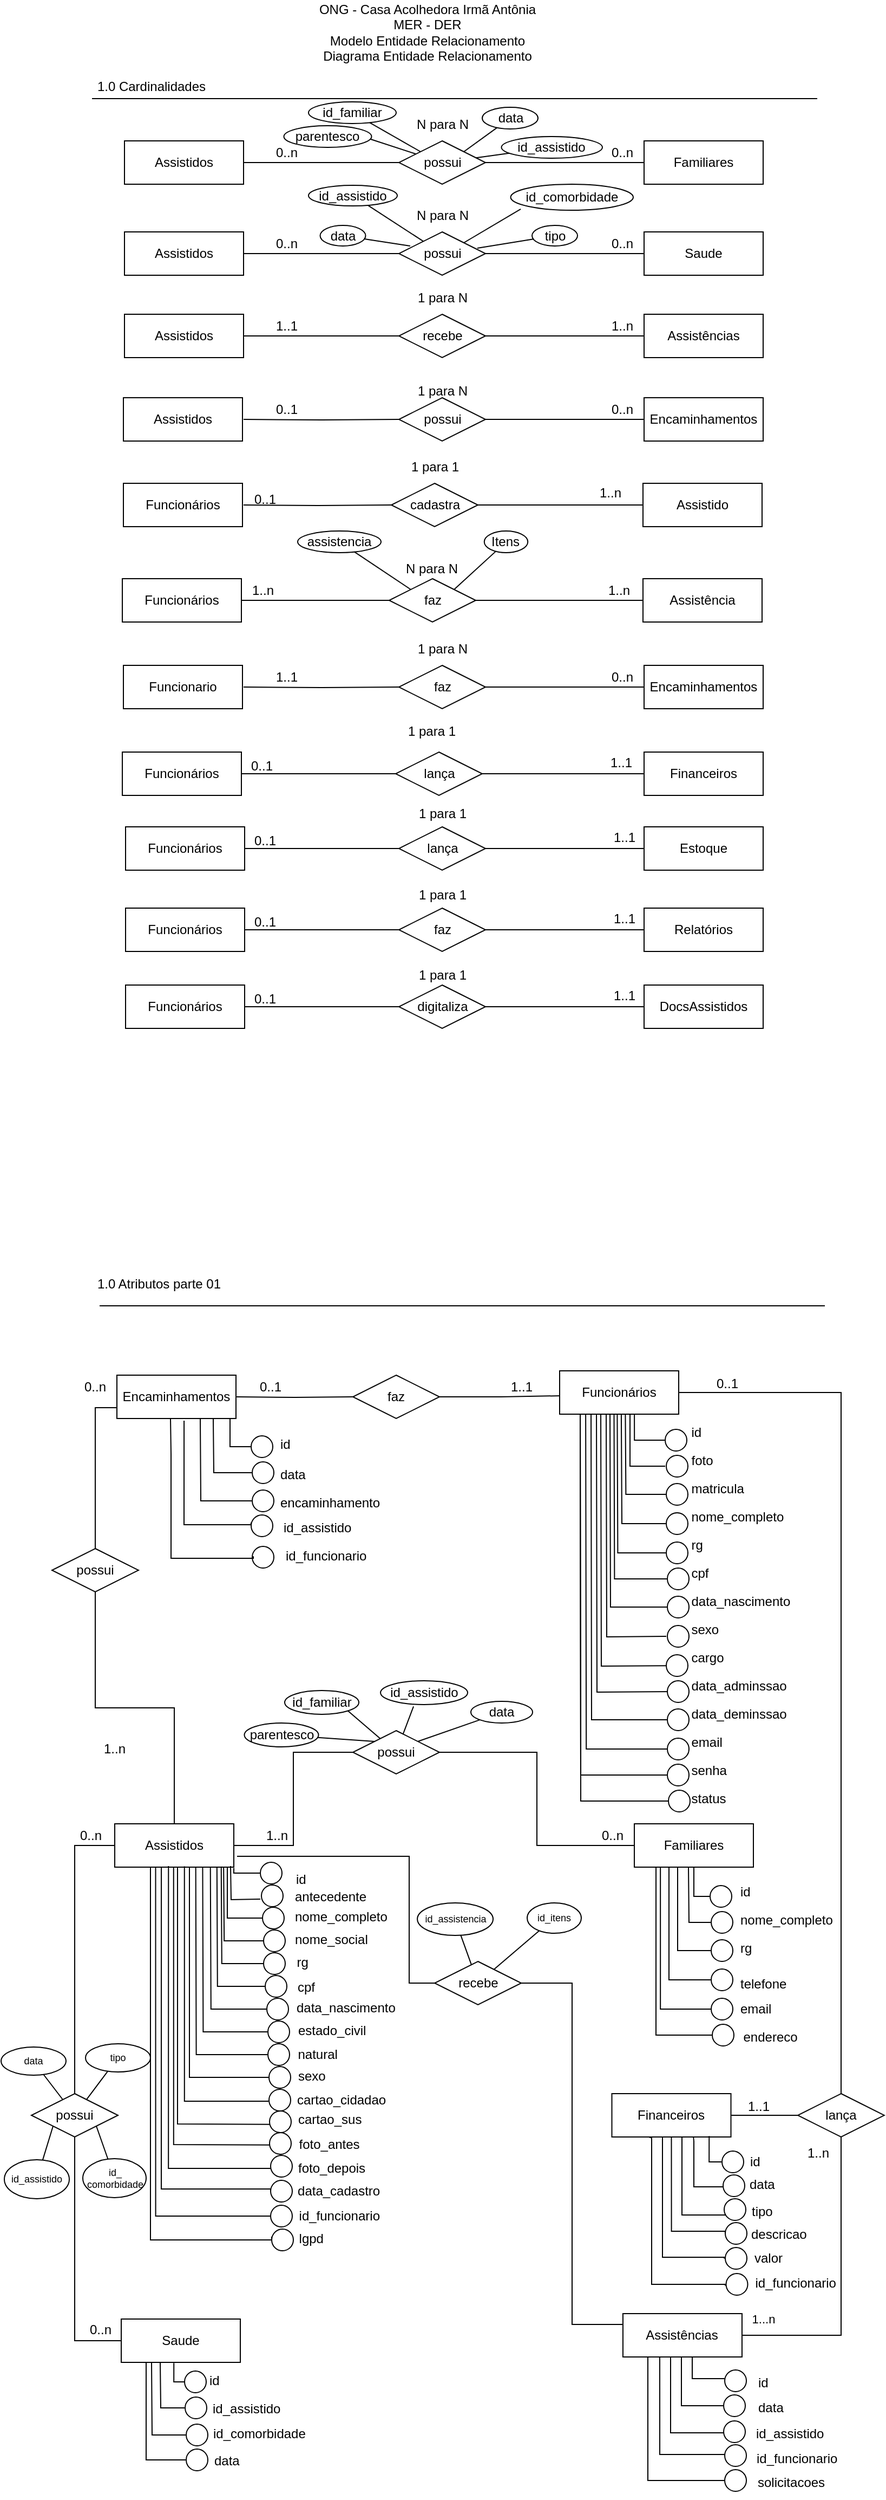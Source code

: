 <mxfile version="17.1.4" type="device"><diagram id="S5FhvtSp4Tu7_dhuNQ0R" name="Page-1"><mxGraphModel dx="868" dy="450" grid="1" gridSize="10" guides="1" tooltips="1" connect="1" arrows="1" fold="1" page="1" pageScale="1" pageWidth="827" pageHeight="1169" math="0" shadow="0"><root><mxCell id="0"/><mxCell id="1" parent="0"/><mxCell id="Ra3XAo2cWIVGmf6u-ugd-13" style="edgeStyle=orthogonalEdgeStyle;rounded=0;orthogonalLoop=1;jettySize=auto;html=1;exitX=1;exitY=0.5;exitDx=0;exitDy=0;entryX=0;entryY=0.5;entryDx=0;entryDy=0;endArrow=none;endFill=0;" parent="1" source="Ra3XAo2cWIVGmf6u-ugd-1" target="Ra3XAo2cWIVGmf6u-ugd-12" edge="1"><mxGeometry relative="1" as="geometry"/></mxCell><mxCell id="Ra3XAo2cWIVGmf6u-ugd-1" value="Assistidos" style="rounded=0;whiteSpace=wrap;html=1;" parent="1" vertex="1"><mxGeometry x="120" y="160" width="110" height="40" as="geometry"/></mxCell><mxCell id="Ra3XAo2cWIVGmf6u-ugd-2" value="ONG - Casa Acolhedora Irmã Antônia&lt;br&gt;MER - DER&lt;br&gt;Modelo Entidade Relacionamento&lt;br&gt;Diagrama Entidade Relacionamento" style="text;html=1;strokeColor=none;fillColor=none;align=center;verticalAlign=middle;whiteSpace=wrap;rounded=0;" parent="1" vertex="1"><mxGeometry x="290" y="30" width="220" height="60" as="geometry"/></mxCell><mxCell id="Ra3XAo2cWIVGmf6u-ugd-3" value="Saude" style="rounded=0;whiteSpace=wrap;html=1;" parent="1" vertex="1"><mxGeometry x="600" y="244" width="110" height="40" as="geometry"/></mxCell><mxCell id="Ra3XAo2cWIVGmf6u-ugd-4" value="Familiares" style="rounded=0;whiteSpace=wrap;html=1;" parent="1" vertex="1"><mxGeometry x="600" y="160" width="110" height="40" as="geometry"/></mxCell><mxCell id="Ra3XAo2cWIVGmf6u-ugd-6" value="Funcionários" style="rounded=0;whiteSpace=wrap;html=1;" parent="1" vertex="1"><mxGeometry x="119" y="476" width="110" height="40" as="geometry"/></mxCell><mxCell id="Ra3XAo2cWIVGmf6u-ugd-7" value="Financeiros" style="rounded=0;whiteSpace=wrap;html=1;" parent="1" vertex="1"><mxGeometry x="600" y="724" width="110" height="40" as="geometry"/></mxCell><mxCell id="Ra3XAo2cWIVGmf6u-ugd-8" value="Assistências" style="rounded=0;whiteSpace=wrap;html=1;" parent="1" vertex="1"><mxGeometry x="600" y="320" width="110" height="40" as="geometry"/></mxCell><mxCell id="Ra3XAo2cWIVGmf6u-ugd-9" value="Assistência" style="rounded=0;whiteSpace=wrap;html=1;" parent="1" vertex="1"><mxGeometry x="599" y="564" width="110" height="40" as="geometry"/></mxCell><mxCell id="Ra3XAo2cWIVGmf6u-ugd-10" value="" style="endArrow=none;html=1;rounded=0;" parent="1" edge="1"><mxGeometry width="50" height="50" relative="1" as="geometry"><mxPoint x="90" y="121" as="sourcePoint"/><mxPoint x="760" y="121" as="targetPoint"/></mxGeometry></mxCell><mxCell id="Ra3XAo2cWIVGmf6u-ugd-11" value="1.0 Cardinalidades" style="text;html=1;strokeColor=none;fillColor=none;align=center;verticalAlign=middle;whiteSpace=wrap;rounded=0;" parent="1" vertex="1"><mxGeometry x="80" y="100" width="130" height="20" as="geometry"/></mxCell><mxCell id="Ra3XAo2cWIVGmf6u-ugd-14" style="edgeStyle=orthogonalEdgeStyle;rounded=0;orthogonalLoop=1;jettySize=auto;html=1;exitX=1;exitY=0.5;exitDx=0;exitDy=0;entryX=0;entryY=0.5;entryDx=0;entryDy=0;endArrow=none;endFill=0;" parent="1" source="Ra3XAo2cWIVGmf6u-ugd-12" target="Ra3XAo2cWIVGmf6u-ugd-4" edge="1"><mxGeometry relative="1" as="geometry"/></mxCell><mxCell id="Ra3XAo2cWIVGmf6u-ugd-12" value="possui" style="rhombus;whiteSpace=wrap;html=1;" parent="1" vertex="1"><mxGeometry x="373.5" y="160" width="80" height="40" as="geometry"/></mxCell><mxCell id="Ra3XAo2cWIVGmf6u-ugd-15" value="0..n" style="text;html=1;strokeColor=none;fillColor=none;align=center;verticalAlign=middle;whiteSpace=wrap;rounded=0;" parent="1" vertex="1"><mxGeometry x="550" y="156" width="60" height="30" as="geometry"/></mxCell><mxCell id="Ra3XAo2cWIVGmf6u-ugd-16" value="0..n" style="text;html=1;strokeColor=none;fillColor=none;align=center;verticalAlign=middle;whiteSpace=wrap;rounded=0;" parent="1" vertex="1"><mxGeometry x="240" y="156" width="60" height="30" as="geometry"/></mxCell><mxCell id="Ra3XAo2cWIVGmf6u-ugd-17" value="N para N" style="text;html=1;strokeColor=none;fillColor=none;align=center;verticalAlign=middle;whiteSpace=wrap;rounded=0;" parent="1" vertex="1"><mxGeometry x="384" y="130" width="60" height="30" as="geometry"/></mxCell><mxCell id="Ra3XAo2cWIVGmf6u-ugd-21" style="edgeStyle=orthogonalEdgeStyle;rounded=0;orthogonalLoop=1;jettySize=auto;html=1;exitX=1;exitY=0.5;exitDx=0;exitDy=0;entryX=0;entryY=0.5;entryDx=0;entryDy=0;endArrow=none;endFill=0;" parent="1" source="Ra3XAo2cWIVGmf6u-ugd-22" target="Ra3XAo2cWIVGmf6u-ugd-25" edge="1"><mxGeometry relative="1" as="geometry"/></mxCell><mxCell id="Ra3XAo2cWIVGmf6u-ugd-22" value="Assistidos" style="rounded=0;whiteSpace=wrap;html=1;" parent="1" vertex="1"><mxGeometry x="120" y="244" width="110" height="40" as="geometry"/></mxCell><mxCell id="Ra3XAo2cWIVGmf6u-ugd-24" style="edgeStyle=orthogonalEdgeStyle;rounded=0;orthogonalLoop=1;jettySize=auto;html=1;exitX=1;exitY=0.5;exitDx=0;exitDy=0;entryX=0;entryY=0.5;entryDx=0;entryDy=0;endArrow=none;endFill=0;" parent="1" source="Ra3XAo2cWIVGmf6u-ugd-25" edge="1"><mxGeometry relative="1" as="geometry"><mxPoint x="600" y="264" as="targetPoint"/></mxGeometry></mxCell><mxCell id="Ra3XAo2cWIVGmf6u-ugd-25" value="possui" style="rhombus;whiteSpace=wrap;html=1;" parent="1" vertex="1"><mxGeometry x="373.5" y="244" width="80" height="40" as="geometry"/></mxCell><mxCell id="Ra3XAo2cWIVGmf6u-ugd-26" value="0..n" style="text;html=1;strokeColor=none;fillColor=none;align=center;verticalAlign=middle;whiteSpace=wrap;rounded=0;" parent="1" vertex="1"><mxGeometry x="550" y="240" width="60" height="30" as="geometry"/></mxCell><mxCell id="Ra3XAo2cWIVGmf6u-ugd-27" value="0..n" style="text;html=1;strokeColor=none;fillColor=none;align=center;verticalAlign=middle;whiteSpace=wrap;rounded=0;" parent="1" vertex="1"><mxGeometry x="240" y="240" width="60" height="30" as="geometry"/></mxCell><mxCell id="Ra3XAo2cWIVGmf6u-ugd-31" style="edgeStyle=orthogonalEdgeStyle;rounded=0;orthogonalLoop=1;jettySize=auto;html=1;exitX=1;exitY=0.5;exitDx=0;exitDy=0;entryX=0;entryY=0.5;entryDx=0;entryDy=0;endArrow=none;endFill=0;" parent="1" source="Ra3XAo2cWIVGmf6u-ugd-32" target="Ra3XAo2cWIVGmf6u-ugd-34" edge="1"><mxGeometry relative="1" as="geometry"/></mxCell><mxCell id="Ra3XAo2cWIVGmf6u-ugd-32" value="Assistidos" style="rounded=0;whiteSpace=wrap;html=1;" parent="1" vertex="1"><mxGeometry x="120" y="320" width="110" height="40" as="geometry"/></mxCell><mxCell id="Ra3XAo2cWIVGmf6u-ugd-33" style="edgeStyle=orthogonalEdgeStyle;rounded=0;orthogonalLoop=1;jettySize=auto;html=1;exitX=1;exitY=0.5;exitDx=0;exitDy=0;entryX=0;entryY=0.5;entryDx=0;entryDy=0;endArrow=none;endFill=0;" parent="1" source="Ra3XAo2cWIVGmf6u-ugd-34" edge="1"><mxGeometry relative="1" as="geometry"><mxPoint x="600" y="340" as="targetPoint"/></mxGeometry></mxCell><mxCell id="Ra3XAo2cWIVGmf6u-ugd-34" value="recebe" style="rhombus;whiteSpace=wrap;html=1;" parent="1" vertex="1"><mxGeometry x="373.5" y="320" width="80" height="40" as="geometry"/></mxCell><mxCell id="Ra3XAo2cWIVGmf6u-ugd-35" value="1..n" style="text;html=1;strokeColor=none;fillColor=none;align=center;verticalAlign=middle;whiteSpace=wrap;rounded=0;" parent="1" vertex="1"><mxGeometry x="550" y="316" width="60" height="30" as="geometry"/></mxCell><mxCell id="Ra3XAo2cWIVGmf6u-ugd-36" value="1..1" style="text;html=1;strokeColor=none;fillColor=none;align=center;verticalAlign=middle;whiteSpace=wrap;rounded=0;" parent="1" vertex="1"><mxGeometry x="240" y="316" width="60" height="30" as="geometry"/></mxCell><mxCell id="Ra3XAo2cWIVGmf6u-ugd-40" value="N para N" style="text;html=1;strokeColor=none;fillColor=none;align=center;verticalAlign=middle;whiteSpace=wrap;rounded=0;" parent="1" vertex="1"><mxGeometry x="384" y="214" width="60" height="30" as="geometry"/></mxCell><mxCell id="Ra3XAo2cWIVGmf6u-ugd-41" value="1 para N" style="text;html=1;strokeColor=none;fillColor=none;align=center;verticalAlign=middle;whiteSpace=wrap;rounded=0;" parent="1" vertex="1"><mxGeometry x="384" y="290" width="60" height="30" as="geometry"/></mxCell><mxCell id="Ra3XAo2cWIVGmf6u-ugd-42" value="Assistido" style="rounded=0;whiteSpace=wrap;html=1;" parent="1" vertex="1"><mxGeometry x="599" y="476" width="110" height="40" as="geometry"/></mxCell><mxCell id="Ra3XAo2cWIVGmf6u-ugd-43" style="edgeStyle=orthogonalEdgeStyle;rounded=0;orthogonalLoop=1;jettySize=auto;html=1;entryX=0;entryY=0.5;entryDx=0;entryDy=0;endArrow=none;endFill=0;" parent="1" target="Ra3XAo2cWIVGmf6u-ugd-46" edge="1"><mxGeometry relative="1" as="geometry"><mxPoint x="230" y="496" as="sourcePoint"/><Array as="points"/></mxGeometry></mxCell><mxCell id="1x625Zs_pcslvZ0oC04H-2" style="edgeStyle=orthogonalEdgeStyle;rounded=0;orthogonalLoop=1;jettySize=auto;html=1;entryX=0;entryY=0.5;entryDx=0;entryDy=0;endArrow=none;endFill=0;" parent="1" source="Ra3XAo2cWIVGmf6u-ugd-46" target="Ra3XAo2cWIVGmf6u-ugd-42" edge="1"><mxGeometry relative="1" as="geometry"/></mxCell><mxCell id="Ra3XAo2cWIVGmf6u-ugd-46" value="cadastra" style="rhombus;whiteSpace=wrap;html=1;" parent="1" vertex="1"><mxGeometry x="366.5" y="476" width="80" height="40" as="geometry"/></mxCell><mxCell id="Ra3XAo2cWIVGmf6u-ugd-47" value="1..n" style="text;html=1;strokeColor=none;fillColor=none;align=center;verticalAlign=middle;whiteSpace=wrap;rounded=0;" parent="1" vertex="1"><mxGeometry x="538.51" y="470" width="60" height="30" as="geometry"/></mxCell><mxCell id="Ra3XAo2cWIVGmf6u-ugd-48" value="0..1" style="text;html=1;strokeColor=none;fillColor=none;align=center;verticalAlign=middle;whiteSpace=wrap;rounded=0;" parent="1" vertex="1"><mxGeometry x="220" y="476" width="60" height="30" as="geometry"/></mxCell><mxCell id="Ra3XAo2cWIVGmf6u-ugd-51" value="1 para 1" style="text;html=1;strokeColor=none;fillColor=none;align=center;verticalAlign=middle;whiteSpace=wrap;rounded=0;" parent="1" vertex="1"><mxGeometry x="377" y="446" width="60" height="30" as="geometry"/></mxCell><mxCell id="Ra3XAo2cWIVGmf6u-ugd-54" value="Funcionários" style="rounded=0;whiteSpace=wrap;html=1;" parent="1" vertex="1"><mxGeometry x="118" y="724" width="110" height="40" as="geometry"/></mxCell><mxCell id="Ra3XAo2cWIVGmf6u-ugd-57" style="edgeStyle=orthogonalEdgeStyle;rounded=0;orthogonalLoop=1;jettySize=auto;html=1;exitX=1;exitY=0.5;exitDx=0;exitDy=0;entryX=0;entryY=0.5;entryDx=0;entryDy=0;endArrow=none;endFill=0;" parent="1" source="Ra3XAo2cWIVGmf6u-ugd-58" target="Ra3XAo2cWIVGmf6u-ugd-7" edge="1"><mxGeometry relative="1" as="geometry"><mxPoint x="591" y="744" as="targetPoint"/></mxGeometry></mxCell><mxCell id="1x625Zs_pcslvZ0oC04H-1" style="edgeStyle=orthogonalEdgeStyle;rounded=0;orthogonalLoop=1;jettySize=auto;html=1;entryX=1;entryY=0.5;entryDx=0;entryDy=0;endArrow=none;endFill=0;" parent="1" source="Ra3XAo2cWIVGmf6u-ugd-58" target="Ra3XAo2cWIVGmf6u-ugd-54" edge="1"><mxGeometry relative="1" as="geometry"/></mxCell><mxCell id="Ra3XAo2cWIVGmf6u-ugd-58" value="lança" style="rhombus;whiteSpace=wrap;html=1;" parent="1" vertex="1"><mxGeometry x="370.5" y="724" width="80" height="40" as="geometry"/></mxCell><mxCell id="Ra3XAo2cWIVGmf6u-ugd-59" value="1..1" style="text;html=1;strokeColor=none;fillColor=none;align=center;verticalAlign=middle;whiteSpace=wrap;rounded=0;" parent="1" vertex="1"><mxGeometry x="549" y="719" width="60" height="30" as="geometry"/></mxCell><mxCell id="Ra3XAo2cWIVGmf6u-ugd-60" value="0..1" style="text;html=1;strokeColor=none;fillColor=none;align=center;verticalAlign=middle;whiteSpace=wrap;rounded=0;" parent="1" vertex="1"><mxGeometry x="217" y="722" width="60" height="30" as="geometry"/></mxCell><mxCell id="Ra3XAo2cWIVGmf6u-ugd-61" value="N para N" style="text;html=1;strokeColor=none;fillColor=none;align=center;verticalAlign=middle;whiteSpace=wrap;rounded=0;" parent="1" vertex="1"><mxGeometry x="373.5" y="540" width="60" height="30" as="geometry"/></mxCell><mxCell id="1x625Zs_pcslvZ0oC04H-17" style="edgeStyle=none;rounded=0;orthogonalLoop=1;jettySize=auto;html=1;entryX=0;entryY=0.5;entryDx=0;entryDy=0;endArrow=none;endFill=0;" parent="1" source="Ra3XAo2cWIVGmf6u-ugd-62" target="Ra3XAo2cWIVGmf6u-ugd-65" edge="1"><mxGeometry relative="1" as="geometry"/></mxCell><mxCell id="Ra3XAo2cWIVGmf6u-ugd-62" value="Funcionários" style="rounded=0;whiteSpace=wrap;html=1;" parent="1" vertex="1"><mxGeometry x="118" y="564" width="110" height="40" as="geometry"/></mxCell><mxCell id="1x625Zs_pcslvZ0oC04H-3" style="edgeStyle=orthogonalEdgeStyle;rounded=0;orthogonalLoop=1;jettySize=auto;html=1;entryX=0;entryY=0.5;entryDx=0;entryDy=0;endArrow=none;endFill=0;" parent="1" source="Ra3XAo2cWIVGmf6u-ugd-65" target="Ra3XAo2cWIVGmf6u-ugd-9" edge="1"><mxGeometry relative="1" as="geometry"/></mxCell><mxCell id="Ra3XAo2cWIVGmf6u-ugd-65" value="faz" style="rhombus;whiteSpace=wrap;html=1;" parent="1" vertex="1"><mxGeometry x="364.5" y="564" width="80" height="40" as="geometry"/></mxCell><mxCell id="Ra3XAo2cWIVGmf6u-ugd-66" value="1..n" style="text;html=1;strokeColor=none;fillColor=none;align=center;verticalAlign=middle;whiteSpace=wrap;rounded=0;" parent="1" vertex="1"><mxGeometry x="547" y="560" width="60" height="30" as="geometry"/></mxCell><mxCell id="Ra3XAo2cWIVGmf6u-ugd-67" value="1..n" style="text;html=1;strokeColor=none;fillColor=none;align=center;verticalAlign=middle;whiteSpace=wrap;rounded=0;" parent="1" vertex="1"><mxGeometry x="218" y="562" width="60" height="25" as="geometry"/></mxCell><mxCell id="Ra3XAo2cWIVGmf6u-ugd-69" value="1 para 1" style="text;html=1;strokeColor=none;fillColor=none;align=center;verticalAlign=middle;whiteSpace=wrap;rounded=0;" parent="1" vertex="1"><mxGeometry x="374.49" y="690" width="60" height="30" as="geometry"/></mxCell><mxCell id="Ra3XAo2cWIVGmf6u-ugd-71" value="Encaminhamentos" style="rounded=0;whiteSpace=wrap;html=1;" parent="1" vertex="1"><mxGeometry x="600" y="397" width="110" height="40" as="geometry"/></mxCell><mxCell id="Ra3XAo2cWIVGmf6u-ugd-73" style="edgeStyle=orthogonalEdgeStyle;rounded=0;orthogonalLoop=1;jettySize=auto;html=1;exitX=1;exitY=0.5;exitDx=0;exitDy=0;entryX=0;entryY=0.5;entryDx=0;entryDy=0;endArrow=none;endFill=0;" parent="1" target="Ra3XAo2cWIVGmf6u-ugd-75" edge="1"><mxGeometry relative="1" as="geometry"><mxPoint x="230" y="417" as="sourcePoint"/></mxGeometry></mxCell><mxCell id="Ra3XAo2cWIVGmf6u-ugd-74" style="edgeStyle=orthogonalEdgeStyle;rounded=0;orthogonalLoop=1;jettySize=auto;html=1;exitX=1;exitY=0.5;exitDx=0;exitDy=0;entryX=0;entryY=0.5;entryDx=0;entryDy=0;endArrow=none;endFill=0;" parent="1" source="Ra3XAo2cWIVGmf6u-ugd-75" edge="1"><mxGeometry relative="1" as="geometry"><mxPoint x="600" y="417" as="targetPoint"/></mxGeometry></mxCell><mxCell id="Ra3XAo2cWIVGmf6u-ugd-75" value="possui" style="rhombus;whiteSpace=wrap;html=1;" parent="1" vertex="1"><mxGeometry x="373.5" y="397" width="80" height="40" as="geometry"/></mxCell><mxCell id="Ra3XAo2cWIVGmf6u-ugd-76" value="0..n" style="text;html=1;strokeColor=none;fillColor=none;align=center;verticalAlign=middle;whiteSpace=wrap;rounded=0;" parent="1" vertex="1"><mxGeometry x="550" y="393" width="60" height="30" as="geometry"/></mxCell><mxCell id="Ra3XAo2cWIVGmf6u-ugd-77" value="0..1" style="text;html=1;strokeColor=none;fillColor=none;align=center;verticalAlign=middle;whiteSpace=wrap;rounded=0;" parent="1" vertex="1"><mxGeometry x="240" y="393" width="60" height="30" as="geometry"/></mxCell><mxCell id="Ra3XAo2cWIVGmf6u-ugd-78" value="1 para N" style="text;html=1;strokeColor=none;fillColor=none;align=center;verticalAlign=middle;whiteSpace=wrap;rounded=0;" parent="1" vertex="1"><mxGeometry x="384" y="376" width="60" height="30" as="geometry"/></mxCell><mxCell id="Ra3XAo2cWIVGmf6u-ugd-79" value="Assistidos" style="rounded=0;whiteSpace=wrap;html=1;" parent="1" vertex="1"><mxGeometry x="119" y="397" width="110" height="40" as="geometry"/></mxCell><mxCell id="Ra3XAo2cWIVGmf6u-ugd-80" style="edgeStyle=orthogonalEdgeStyle;rounded=0;orthogonalLoop=1;jettySize=auto;html=1;exitX=1;exitY=0.5;exitDx=0;exitDy=0;entryX=0;entryY=0.5;entryDx=0;entryDy=0;endArrow=none;endFill=0;" parent="1" source="Ra3XAo2cWIVGmf6u-ugd-81" target="Ra3XAo2cWIVGmf6u-ugd-91" edge="1"><mxGeometry relative="1" as="geometry"/></mxCell><mxCell id="Ra3XAo2cWIVGmf6u-ugd-81" value="Assistidos" style="rounded=0;whiteSpace=wrap;html=1;" parent="1" vertex="1"><mxGeometry x="111" y="1713" width="110" height="40" as="geometry"/></mxCell><mxCell id="Ra3XAo2cWIVGmf6u-ugd-83" value="Familiares" style="rounded=0;whiteSpace=wrap;html=1;" parent="1" vertex="1"><mxGeometry x="591" y="1713" width="110" height="40" as="geometry"/></mxCell><mxCell id="Ra3XAo2cWIVGmf6u-ugd-88" value="" style="endArrow=none;html=1;rounded=0;" parent="1" edge="1"><mxGeometry width="50" height="50" relative="1" as="geometry"><mxPoint x="97" y="1235" as="sourcePoint"/><mxPoint x="767" y="1235" as="targetPoint"/></mxGeometry></mxCell><mxCell id="Ra3XAo2cWIVGmf6u-ugd-89" value="1.0 Atributos parte 01" style="text;html=1;strokeColor=none;fillColor=none;align=center;verticalAlign=middle;whiteSpace=wrap;rounded=0;" parent="1" vertex="1"><mxGeometry x="87" y="1205" width="130" height="20" as="geometry"/></mxCell><mxCell id="Ra3XAo2cWIVGmf6u-ugd-90" style="edgeStyle=orthogonalEdgeStyle;rounded=0;orthogonalLoop=1;jettySize=auto;html=1;exitX=1;exitY=0.5;exitDx=0;exitDy=0;entryX=0;entryY=0.5;entryDx=0;entryDy=0;endArrow=none;endFill=0;" parent="1" source="Ra3XAo2cWIVGmf6u-ugd-91" target="Ra3XAo2cWIVGmf6u-ugd-83" edge="1"><mxGeometry relative="1" as="geometry"/></mxCell><mxCell id="GGg16mAlAGrYpyhCc-qI-10" style="rounded=0;orthogonalLoop=1;jettySize=auto;html=1;entryX=1;entryY=1;entryDx=0;entryDy=0;endArrow=none;endFill=0;" parent="1" source="Ra3XAo2cWIVGmf6u-ugd-91" target="GGg16mAlAGrYpyhCc-qI-8" edge="1"><mxGeometry relative="1" as="geometry"/></mxCell><mxCell id="GGg16mAlAGrYpyhCc-qI-11" style="edgeStyle=none;rounded=0;orthogonalLoop=1;jettySize=auto;html=1;entryX=0.379;entryY=1.076;entryDx=0;entryDy=0;endArrow=none;endFill=0;entryPerimeter=0;" parent="1" source="Ra3XAo2cWIVGmf6u-ugd-91" target="GGg16mAlAGrYpyhCc-qI-9" edge="1"><mxGeometry relative="1" as="geometry"/></mxCell><mxCell id="Ra3XAo2cWIVGmf6u-ugd-91" value="possui" style="rhombus;whiteSpace=wrap;html=1;" parent="1" vertex="1"><mxGeometry x="331" y="1627" width="80" height="40" as="geometry"/></mxCell><mxCell id="Ra3XAo2cWIVGmf6u-ugd-92" value="0..n" style="text;html=1;strokeColor=none;fillColor=none;align=center;verticalAlign=middle;whiteSpace=wrap;rounded=0;" parent="1" vertex="1"><mxGeometry x="541" y="1709" width="60" height="30" as="geometry"/></mxCell><mxCell id="Ra3XAo2cWIVGmf6u-ugd-93" value="1..n" style="text;html=1;strokeColor=none;fillColor=none;align=center;verticalAlign=middle;whiteSpace=wrap;rounded=0;" parent="1" vertex="1"><mxGeometry x="231" y="1709" width="60" height="30" as="geometry"/></mxCell><mxCell id="Ra3XAo2cWIVGmf6u-ugd-213" style="edgeStyle=orthogonalEdgeStyle;rounded=0;orthogonalLoop=1;jettySize=auto;html=1;exitX=0.5;exitY=1;exitDx=0;exitDy=0;endArrow=none;endFill=0;entryX=0;entryY=0.5;entryDx=0;entryDy=0;" parent="1" source="Ra3XAo2cWIVGmf6u-ugd-98" target="ekp0BwrNMuhHIRUuAzSe-23" edge="1"><mxGeometry relative="1" as="geometry"><mxPoint x="-29.0" y="2133" as="targetPoint"/></mxGeometry></mxCell><mxCell id="Ra3XAo2cWIVGmf6u-ugd-214" style="edgeStyle=orthogonalEdgeStyle;rounded=0;orthogonalLoop=1;jettySize=auto;html=1;exitX=0.5;exitY=0;exitDx=0;exitDy=0;endArrow=none;endFill=0;entryX=0;entryY=0.5;entryDx=0;entryDy=0;" parent="1" source="Ra3XAo2cWIVGmf6u-ugd-98" target="Ra3XAo2cWIVGmf6u-ugd-81" edge="1"><mxGeometry relative="1" as="geometry"><mxPoint x="10" y="1760" as="targetPoint"/></mxGeometry></mxCell><mxCell id="Ra3XAo2cWIVGmf6u-ugd-98" value="possui" style="rhombus;whiteSpace=wrap;html=1;" parent="1" vertex="1"><mxGeometry x="34" y="1962" width="80" height="40" as="geometry"/></mxCell><mxCell id="Ra3XAo2cWIVGmf6u-ugd-99" value="0..n" style="text;html=1;strokeColor=none;fillColor=none;align=center;verticalAlign=middle;whiteSpace=wrap;rounded=0;" parent="1" vertex="1"><mxGeometry x="68" y="2165" width="60" height="30" as="geometry"/></mxCell><mxCell id="Ra3XAo2cWIVGmf6u-ugd-100" value="0..n" style="text;html=1;strokeColor=none;fillColor=none;align=center;verticalAlign=middle;whiteSpace=wrap;rounded=0;" parent="1" vertex="1"><mxGeometry x="59" y="1709" width="60" height="30" as="geometry"/></mxCell><mxCell id="Ra3XAo2cWIVGmf6u-ugd-223" style="edgeStyle=orthogonalEdgeStyle;rounded=0;orthogonalLoop=1;jettySize=auto;html=1;exitX=0;exitY=0.75;exitDx=0;exitDy=0;entryX=0.5;entryY=0;entryDx=0;entryDy=0;endArrow=none;endFill=0;" parent="1" source="Ra3XAo2cWIVGmf6u-ugd-130" target="Ra3XAo2cWIVGmf6u-ugd-133" edge="1"><mxGeometry relative="1" as="geometry"/></mxCell><mxCell id="Ra3XAo2cWIVGmf6u-ugd-130" value="Encaminhamentos" style="rounded=0;whiteSpace=wrap;html=1;" parent="1" vertex="1"><mxGeometry x="113" y="1299" width="110" height="40" as="geometry"/></mxCell><mxCell id="Ra3XAo2cWIVGmf6u-ugd-224" style="edgeStyle=orthogonalEdgeStyle;rounded=0;orthogonalLoop=1;jettySize=auto;html=1;exitX=0.5;exitY=1;exitDx=0;exitDy=0;entryX=0.5;entryY=0;entryDx=0;entryDy=0;endArrow=none;endFill=0;" parent="1" source="Ra3XAo2cWIVGmf6u-ugd-133" target="Ra3XAo2cWIVGmf6u-ugd-81" edge="1"><mxGeometry relative="1" as="geometry"/></mxCell><mxCell id="Ra3XAo2cWIVGmf6u-ugd-133" value="possui" style="rhombus;whiteSpace=wrap;html=1;" parent="1" vertex="1"><mxGeometry x="53" y="1459" width="80" height="40" as="geometry"/></mxCell><mxCell id="Ra3XAo2cWIVGmf6u-ugd-134" value="0..n" style="text;html=1;strokeColor=none;fillColor=none;align=center;verticalAlign=middle;whiteSpace=wrap;rounded=0;" parent="1" vertex="1"><mxGeometry x="63" y="1295" width="60" height="30" as="geometry"/></mxCell><mxCell id="Ra3XAo2cWIVGmf6u-ugd-135" value="1..n" style="text;html=1;strokeColor=none;fillColor=none;align=center;verticalAlign=middle;whiteSpace=wrap;rounded=0;" parent="1" vertex="1"><mxGeometry x="81" y="1629" width="60" height="30" as="geometry"/></mxCell><mxCell id="Ra3XAo2cWIVGmf6u-ugd-143" value="nome_completo" style="text;strokeColor=none;fillColor=none;align=left;verticalAlign=top;spacingLeft=4;spacingRight=4;overflow=hidden;rotatable=0;points=[[0,0.5],[1,0.5]];portConstraint=eastwest;" parent="1" vertex="1"><mxGeometry x="271.5" y="1785" width="102.5" height="26" as="geometry"/></mxCell><mxCell id="Ra3XAo2cWIVGmf6u-ugd-144" value="nome_social" style="text;strokeColor=none;fillColor=none;align=left;verticalAlign=top;spacingLeft=4;spacingRight=4;overflow=hidden;rotatable=0;points=[[0,0.5],[1,0.5]];portConstraint=eastwest;" parent="1" vertex="1"><mxGeometry x="271.5" y="1806" width="92.5" height="26" as="geometry"/></mxCell><mxCell id="Ra3XAo2cWIVGmf6u-ugd-145" value="rg" style="text;strokeColor=none;fillColor=none;align=left;verticalAlign=top;spacingLeft=4;spacingRight=4;overflow=hidden;rotatable=0;points=[[0,0.5],[1,0.5]];portConstraint=eastwest;" parent="1" vertex="1"><mxGeometry x="273.25" y="1827" width="72.5" height="23" as="geometry"/></mxCell><mxCell id="Ra3XAo2cWIVGmf6u-ugd-146" value="data_nascimento" style="text;strokeColor=none;fillColor=none;align=left;verticalAlign=top;spacingLeft=4;spacingRight=4;overflow=hidden;rotatable=0;points=[[0,0.5],[1,0.5]];portConstraint=eastwest;" parent="1" vertex="1"><mxGeometry x="273" y="1869" width="112.5" height="26" as="geometry"/></mxCell><mxCell id="Ra3XAo2cWIVGmf6u-ugd-147" value="estado_civil" style="text;strokeColor=none;fillColor=none;align=left;verticalAlign=top;spacingLeft=4;spacingRight=4;overflow=hidden;rotatable=0;points=[[0,0.5],[1,0.5]];portConstraint=eastwest;" parent="1" vertex="1"><mxGeometry x="274.5" y="1890" width="92.5" height="26" as="geometry"/></mxCell><mxCell id="Ra3XAo2cWIVGmf6u-ugd-148" value="cpf" style="text;strokeColor=none;fillColor=none;align=left;verticalAlign=top;spacingLeft=4;spacingRight=4;overflow=hidden;rotatable=0;points=[[0,0.5],[1,0.5]];portConstraint=eastwest;" parent="1" vertex="1"><mxGeometry x="274" y="1850" width="62.5" height="26" as="geometry"/></mxCell><mxCell id="Ra3XAo2cWIVGmf6u-ugd-149" value="natural" style="text;strokeColor=none;fillColor=none;align=left;verticalAlign=top;spacingLeft=4;spacingRight=4;overflow=hidden;rotatable=0;points=[[0,0.5],[1,0.5]];portConstraint=eastwest;" parent="1" vertex="1"><mxGeometry x="274.25" y="1912" width="62.5" height="26" as="geometry"/></mxCell><mxCell id="Ra3XAo2cWIVGmf6u-ugd-150" value="sexo" style="text;strokeColor=none;fillColor=none;align=left;verticalAlign=top;spacingLeft=4;spacingRight=4;overflow=hidden;rotatable=0;points=[[0,0.5],[1,0.5]];portConstraint=eastwest;" parent="1" vertex="1"><mxGeometry x="274.5" y="1932" width="42.5" height="26" as="geometry"/></mxCell><mxCell id="Ra3XAo2cWIVGmf6u-ugd-151" value="cartao_cidadao" style="text;strokeColor=none;fillColor=none;align=left;verticalAlign=top;spacingLeft=4;spacingRight=4;overflow=hidden;rotatable=0;points=[[0,0.5],[1,0.5]];portConstraint=eastwest;" parent="1" vertex="1"><mxGeometry x="273.5" y="1954" width="102.5" height="26" as="geometry"/></mxCell><mxCell id="Ra3XAo2cWIVGmf6u-ugd-152" value="cartao_sus" style="text;strokeColor=none;fillColor=none;align=left;verticalAlign=top;spacingLeft=4;spacingRight=4;overflow=hidden;rotatable=0;points=[[0,0.5],[1,0.5]];portConstraint=eastwest;" parent="1" vertex="1"><mxGeometry x="274.5" y="1972" width="82.5" height="26" as="geometry"/></mxCell><mxCell id="Ra3XAo2cWIVGmf6u-ugd-153" value="foto_antes" style="text;strokeColor=none;fillColor=none;align=left;verticalAlign=top;spacingLeft=4;spacingRight=4;overflow=hidden;rotatable=0;points=[[0,0.5],[1,0.5]];portConstraint=eastwest;" parent="1" vertex="1"><mxGeometry x="275.25" y="1995" width="82.5" height="26" as="geometry"/></mxCell><mxCell id="Ra3XAo2cWIVGmf6u-ugd-154" value="foto_depois" style="text;strokeColor=none;fillColor=none;align=left;verticalAlign=top;spacingLeft=4;spacingRight=4;overflow=hidden;rotatable=0;points=[[0,0.5],[1,0.5]];portConstraint=eastwest;" parent="1" vertex="1"><mxGeometry x="274.5" y="2017" width="82.5" height="26" as="geometry"/></mxCell><mxCell id="Ra3XAo2cWIVGmf6u-ugd-157" value="id" style="text;strokeColor=none;fillColor=none;align=left;verticalAlign=top;spacingLeft=4;spacingRight=4;overflow=hidden;rotatable=0;points=[[0,0.5],[1,0.5]];portConstraint=eastwest;" parent="1" vertex="1"><mxGeometry x="272.5" y="1750.5" width="42.5" height="26" as="geometry"/></mxCell><mxCell id="Ra3XAo2cWIVGmf6u-ugd-176" style="edgeStyle=orthogonalEdgeStyle;rounded=0;orthogonalLoop=1;jettySize=auto;html=1;exitX=0;exitY=0.5;exitDx=0;exitDy=0;endArrow=none;endFill=0;entryX=0.973;entryY=1.02;entryDx=0;entryDy=0;entryPerimeter=0;" parent="1" source="Ra3XAo2cWIVGmf6u-ugd-159" edge="1"><mxGeometry relative="1" as="geometry"><mxPoint x="221.03" y="1753.8" as="targetPoint"/></mxGeometry></mxCell><mxCell id="Ra3XAo2cWIVGmf6u-ugd-159" value="" style="ellipse;whiteSpace=wrap;html=1;aspect=fixed;" parent="1" vertex="1"><mxGeometry x="245.5" y="1748.5" width="20" height="20" as="geometry"/></mxCell><mxCell id="Ra3XAo2cWIVGmf6u-ugd-177" style="edgeStyle=orthogonalEdgeStyle;rounded=0;orthogonalLoop=1;jettySize=auto;html=1;exitX=0;exitY=0.5;exitDx=0;exitDy=0;endArrow=none;endFill=0;" parent="1" source="ekp0BwrNMuhHIRUuAzSe-7" edge="1"><mxGeometry relative="1" as="geometry"><mxPoint x="215" y="1753" as="targetPoint"/><mxPoint x="247.5" y="1819" as="sourcePoint"/><Array as="points"><mxPoint x="215" y="1800"/></Array></mxGeometry></mxCell><mxCell id="Ra3XAo2cWIVGmf6u-ugd-160" value="" style="ellipse;whiteSpace=wrap;html=1;aspect=fixed;" parent="1" vertex="1"><mxGeometry x="248.5" y="1811" width="20" height="20" as="geometry"/></mxCell><mxCell id="Ra3XAo2cWIVGmf6u-ugd-179" style="edgeStyle=orthogonalEdgeStyle;rounded=0;orthogonalLoop=1;jettySize=auto;html=1;exitX=0;exitY=0.5;exitDx=0;exitDy=0;entryX=0.867;entryY=0.986;entryDx=0;entryDy=0;entryPerimeter=0;endArrow=none;endFill=0;" parent="1" source="Ra3XAo2cWIVGmf6u-ugd-161" edge="1"><mxGeometry relative="1" as="geometry"><mxPoint x="209.37" y="1752.44" as="targetPoint"/></mxGeometry></mxCell><mxCell id="Ra3XAo2cWIVGmf6u-ugd-161" value="" style="ellipse;whiteSpace=wrap;html=1;aspect=fixed;" parent="1" vertex="1"><mxGeometry x="248.5" y="1832" width="20" height="20" as="geometry"/></mxCell><mxCell id="Ra3XAo2cWIVGmf6u-ugd-180" style="edgeStyle=orthogonalEdgeStyle;rounded=0;orthogonalLoop=1;jettySize=auto;html=1;exitX=0;exitY=0.5;exitDx=0;exitDy=0;entryX=0.831;entryY=0.99;entryDx=0;entryDy=0;entryPerimeter=0;endArrow=none;endFill=0;" parent="1" source="Ra3XAo2cWIVGmf6u-ugd-162" edge="1"><mxGeometry relative="1" as="geometry"><mxPoint x="205.41" y="1752.6" as="targetPoint"/></mxGeometry></mxCell><mxCell id="Ra3XAo2cWIVGmf6u-ugd-162" value="" style="ellipse;whiteSpace=wrap;html=1;aspect=fixed;" parent="1" vertex="1"><mxGeometry x="250" y="1853" width="20" height="20" as="geometry"/></mxCell><mxCell id="Ra3XAo2cWIVGmf6u-ugd-181" style="edgeStyle=orthogonalEdgeStyle;rounded=0;orthogonalLoop=1;jettySize=auto;html=1;exitX=0;exitY=0.5;exitDx=0;exitDy=0;entryX=0.776;entryY=1;entryDx=0;entryDy=0;entryPerimeter=0;endArrow=none;endFill=0;" parent="1" source="Ra3XAo2cWIVGmf6u-ugd-164" edge="1"><mxGeometry relative="1" as="geometry"><mxPoint x="199.36" y="1753" as="targetPoint"/></mxGeometry></mxCell><mxCell id="Ra3XAo2cWIVGmf6u-ugd-164" value="" style="ellipse;whiteSpace=wrap;html=1;aspect=fixed;" parent="1" vertex="1"><mxGeometry x="251.5" y="1874" width="20" height="20" as="geometry"/></mxCell><mxCell id="Ra3XAo2cWIVGmf6u-ugd-182" style="edgeStyle=orthogonalEdgeStyle;rounded=0;orthogonalLoop=1;jettySize=auto;html=1;exitX=0;exitY=0.5;exitDx=0;exitDy=0;entryX=0.711;entryY=0.99;entryDx=0;entryDy=0;entryPerimeter=0;endArrow=none;endFill=0;" parent="1" source="Ra3XAo2cWIVGmf6u-ugd-165" edge="1"><mxGeometry relative="1" as="geometry"><mxPoint x="192.21" y="1752.6" as="targetPoint"/></mxGeometry></mxCell><mxCell id="Ra3XAo2cWIVGmf6u-ugd-165" value="" style="ellipse;whiteSpace=wrap;html=1;aspect=fixed;" parent="1" vertex="1"><mxGeometry x="252.5" y="1895" width="20" height="20" as="geometry"/></mxCell><mxCell id="Ra3XAo2cWIVGmf6u-ugd-183" style="edgeStyle=orthogonalEdgeStyle;rounded=0;orthogonalLoop=1;jettySize=auto;html=1;exitX=0;exitY=0.5;exitDx=0;exitDy=0;entryX=0.653;entryY=1.01;entryDx=0;entryDy=0;endArrow=none;endFill=0;entryPerimeter=0;" parent="1" source="Ra3XAo2cWIVGmf6u-ugd-166" edge="1"><mxGeometry relative="1" as="geometry"><mxPoint x="185.83" y="1753.4" as="targetPoint"/></mxGeometry></mxCell><mxCell id="Ra3XAo2cWIVGmf6u-ugd-166" value="" style="ellipse;whiteSpace=wrap;html=1;aspect=fixed;" parent="1" vertex="1"><mxGeometry x="252.5" y="1916" width="20" height="20" as="geometry"/></mxCell><mxCell id="Ra3XAo2cWIVGmf6u-ugd-184" style="edgeStyle=orthogonalEdgeStyle;rounded=0;orthogonalLoop=1;jettySize=auto;html=1;exitX=0;exitY=0.5;exitDx=0;exitDy=0;endArrow=none;endFill=0;" parent="1" source="Ra3XAo2cWIVGmf6u-ugd-167" edge="1"><mxGeometry relative="1" as="geometry"><mxPoint x="180" y="1755" as="targetPoint"/><mxPoint x="248.5" y="1976" as="sourcePoint"/><Array as="points"><mxPoint x="180" y="1947"/><mxPoint x="180" y="1753"/></Array></mxGeometry></mxCell><mxCell id="Ra3XAo2cWIVGmf6u-ugd-167" value="" style="ellipse;whiteSpace=wrap;html=1;aspect=fixed;" parent="1" vertex="1"><mxGeometry x="253.5" y="1937" width="20" height="20" as="geometry"/></mxCell><mxCell id="Ra3XAo2cWIVGmf6u-ugd-168" value="" style="ellipse;whiteSpace=wrap;html=1;aspect=fixed;" parent="1" vertex="1"><mxGeometry x="253.5" y="1958" width="20" height="20" as="geometry"/></mxCell><mxCell id="Ra3XAo2cWIVGmf6u-ugd-169" value="" style="ellipse;whiteSpace=wrap;html=1;aspect=fixed;" parent="1" vertex="1"><mxGeometry x="254" y="1978" width="20" height="20" as="geometry"/></mxCell><mxCell id="Ra3XAo2cWIVGmf6u-ugd-170" value="" style="ellipse;whiteSpace=wrap;html=1;aspect=fixed;" parent="1" vertex="1"><mxGeometry x="254" y="1998" width="20" height="20" as="geometry"/></mxCell><mxCell id="Ra3XAo2cWIVGmf6u-ugd-171" value="" style="ellipse;whiteSpace=wrap;html=1;aspect=fixed;" parent="1" vertex="1"><mxGeometry x="255" y="2019" width="20" height="20" as="geometry"/></mxCell><mxCell id="Ra3XAo2cWIVGmf6u-ugd-190" style="edgeStyle=orthogonalEdgeStyle;rounded=0;orthogonalLoop=1;jettySize=auto;html=1;exitX=0;exitY=0.5;exitDx=0;exitDy=0;endArrow=none;endFill=0;entryX=0.364;entryY=1.001;entryDx=0;entryDy=0;entryPerimeter=0;" parent="1" source="Ra3XAo2cWIVGmf6u-ugd-173" edge="1"><mxGeometry relative="1" as="geometry"><mxPoint x="154.04" y="1753.04" as="targetPoint"/><Array as="points"><mxPoint x="255" y="2050"/><mxPoint x="154" y="2050"/></Array></mxGeometry></mxCell><mxCell id="Ra3XAo2cWIVGmf6u-ugd-173" value="" style="ellipse;whiteSpace=wrap;html=1;aspect=fixed;" parent="1" vertex="1"><mxGeometry x="255" y="2042" width="20" height="20" as="geometry"/></mxCell><mxCell id="Ra3XAo2cWIVGmf6u-ugd-191" value="id" style="text;strokeColor=none;fillColor=none;align=left;verticalAlign=top;spacingLeft=4;spacingRight=4;overflow=hidden;rotatable=0;points=[[0,0.5],[1,0.5]];portConstraint=eastwest;" parent="1" vertex="1"><mxGeometry x="683" y="1762" width="108" height="26" as="geometry"/></mxCell><mxCell id="Ra3XAo2cWIVGmf6u-ugd-192" value="nome_completo" style="text;strokeColor=none;fillColor=none;align=left;verticalAlign=top;spacingLeft=4;spacingRight=4;overflow=hidden;rotatable=0;points=[[0,0.5],[1,0.5]];portConstraint=eastwest;" parent="1" vertex="1"><mxGeometry x="683" y="1788" width="108" height="26" as="geometry"/></mxCell><mxCell id="Ra3XAo2cWIVGmf6u-ugd-193" value="rg" style="text;strokeColor=none;fillColor=none;align=left;verticalAlign=top;spacingLeft=4;spacingRight=4;overflow=hidden;rotatable=0;points=[[0,0.5],[1,0.5]];portConstraint=eastwest;" parent="1" vertex="1"><mxGeometry x="683" y="1814" width="108" height="26" as="geometry"/></mxCell><mxCell id="Ra3XAo2cWIVGmf6u-ugd-195" value="telefone" style="text;strokeColor=none;fillColor=none;align=left;verticalAlign=top;spacingLeft=4;spacingRight=4;overflow=hidden;rotatable=0;points=[[0,0.5],[1,0.5]];portConstraint=eastwest;" parent="1" vertex="1"><mxGeometry x="683" y="1847" width="108" height="26" as="geometry"/></mxCell><mxCell id="Ra3XAo2cWIVGmf6u-ugd-196" value="email" style="text;strokeColor=none;fillColor=none;align=left;verticalAlign=top;spacingLeft=4;spacingRight=4;overflow=hidden;rotatable=0;points=[[0,0.5],[1,0.5]];portConstraint=eastwest;" parent="1" vertex="1"><mxGeometry x="683" y="1870" width="108" height="26" as="geometry"/></mxCell><mxCell id="Ra3XAo2cWIVGmf6u-ugd-197" value="endereco" style="text;strokeColor=none;fillColor=none;align=left;verticalAlign=top;spacingLeft=4;spacingRight=4;overflow=hidden;rotatable=0;points=[[0,0.5],[1,0.5]];portConstraint=eastwest;" parent="1" vertex="1"><mxGeometry x="685.76" y="1896" width="108" height="26" as="geometry"/></mxCell><mxCell id="Ra3XAo2cWIVGmf6u-ugd-206" style="edgeStyle=orthogonalEdgeStyle;rounded=0;orthogonalLoop=1;jettySize=auto;html=1;exitX=0;exitY=0.5;exitDx=0;exitDy=0;entryX=0.5;entryY=1;entryDx=0;entryDy=0;endArrow=none;endFill=0;" parent="1" source="Ra3XAo2cWIVGmf6u-ugd-199" target="Ra3XAo2cWIVGmf6u-ugd-83" edge="1"><mxGeometry relative="1" as="geometry"/></mxCell><mxCell id="Ra3XAo2cWIVGmf6u-ugd-199" value="" style="ellipse;whiteSpace=wrap;html=1;aspect=fixed;" parent="1" vertex="1"><mxGeometry x="661" y="1770" width="20" height="20" as="geometry"/></mxCell><mxCell id="Ra3XAo2cWIVGmf6u-ugd-207" style="edgeStyle=orthogonalEdgeStyle;rounded=0;orthogonalLoop=1;jettySize=auto;html=1;exitX=0;exitY=0.5;exitDx=0;exitDy=0;endArrow=none;endFill=0;" parent="1" source="Ra3XAo2cWIVGmf6u-ugd-200" edge="1"><mxGeometry relative="1" as="geometry"><mxPoint x="641" y="1753" as="targetPoint"/></mxGeometry></mxCell><mxCell id="Ra3XAo2cWIVGmf6u-ugd-200" value="" style="ellipse;whiteSpace=wrap;html=1;aspect=fixed;" parent="1" vertex="1"><mxGeometry x="662" y="1794" width="20" height="20" as="geometry"/></mxCell><mxCell id="Ra3XAo2cWIVGmf6u-ugd-208" style="edgeStyle=orthogonalEdgeStyle;rounded=0;orthogonalLoop=1;jettySize=auto;html=1;exitX=0;exitY=0.5;exitDx=0;exitDy=0;entryX=0.25;entryY=1;entryDx=0;entryDy=0;endArrow=none;endFill=0;" parent="1" source="Ra3XAo2cWIVGmf6u-ugd-201" target="Ra3XAo2cWIVGmf6u-ugd-83" edge="1"><mxGeometry relative="1" as="geometry"><Array as="points"><mxPoint x="631" y="1830"/><mxPoint x="631" y="1753"/></Array></mxGeometry></mxCell><mxCell id="Ra3XAo2cWIVGmf6u-ugd-201" value="" style="ellipse;whiteSpace=wrap;html=1;aspect=fixed;" parent="1" vertex="1"><mxGeometry x="662" y="1820" width="20" height="20" as="geometry"/></mxCell><mxCell id="Ra3XAo2cWIVGmf6u-ugd-209" style="edgeStyle=orthogonalEdgeStyle;rounded=0;orthogonalLoop=1;jettySize=auto;html=1;exitX=0;exitY=0.5;exitDx=0;exitDy=0;endArrow=none;endFill=0;" parent="1" edge="1"><mxGeometry relative="1" as="geometry"><mxPoint x="623" y="1753" as="targetPoint"/><mxPoint x="664.0" y="1857" as="sourcePoint"/><Array as="points"><mxPoint x="623" y="1857"/></Array></mxGeometry></mxCell><mxCell id="Ra3XAo2cWIVGmf6u-ugd-202" value="" style="ellipse;whiteSpace=wrap;html=1;aspect=fixed;" parent="1" vertex="1"><mxGeometry x="662" y="1847" width="20" height="20" as="geometry"/></mxCell><mxCell id="Ra3XAo2cWIVGmf6u-ugd-210" style="edgeStyle=orthogonalEdgeStyle;rounded=0;orthogonalLoop=1;jettySize=auto;html=1;exitX=0;exitY=0.5;exitDx=0;exitDy=0;entryX=0.219;entryY=0.991;entryDx=0;entryDy=0;entryPerimeter=0;endArrow=none;endFill=0;" parent="1" source="Ra3XAo2cWIVGmf6u-ugd-203" target="Ra3XAo2cWIVGmf6u-ugd-83" edge="1"><mxGeometry relative="1" as="geometry"/></mxCell><mxCell id="Ra3XAo2cWIVGmf6u-ugd-203" value="" style="ellipse;whiteSpace=wrap;html=1;aspect=fixed;" parent="1" vertex="1"><mxGeometry x="662" y="1874" width="20" height="20" as="geometry"/></mxCell><mxCell id="Ra3XAo2cWIVGmf6u-ugd-211" style="edgeStyle=orthogonalEdgeStyle;rounded=0;orthogonalLoop=1;jettySize=auto;html=1;exitX=0;exitY=0.5;exitDx=0;exitDy=0;entryX=0.182;entryY=1;entryDx=0;entryDy=0;entryPerimeter=0;endArrow=none;endFill=0;" parent="1" source="Ra3XAo2cWIVGmf6u-ugd-204" target="Ra3XAo2cWIVGmf6u-ugd-83" edge="1"><mxGeometry relative="1" as="geometry"/></mxCell><mxCell id="Ra3XAo2cWIVGmf6u-ugd-204" value="" style="ellipse;whiteSpace=wrap;html=1;aspect=fixed;" parent="1" vertex="1"><mxGeometry x="663" y="1898" width="20" height="20" as="geometry"/></mxCell><mxCell id="Ra3XAo2cWIVGmf6u-ugd-225" value="id " style="text;strokeColor=none;fillColor=none;align=left;verticalAlign=top;spacingLeft=4;spacingRight=4;overflow=hidden;rotatable=0;points=[[0,0.5],[1,0.5]];portConstraint=eastwest;" parent="1" vertex="1"><mxGeometry x="258" y="1349" width="48.5" height="26" as="geometry"/></mxCell><mxCell id="Ra3XAo2cWIVGmf6u-ugd-226" value="data" style="text;strokeColor=none;fillColor=none;align=left;verticalAlign=top;spacingLeft=4;spacingRight=4;overflow=hidden;rotatable=0;points=[[0,0.5],[1,0.5]];portConstraint=eastwest;" parent="1" vertex="1"><mxGeometry x="258" y="1377" width="99" height="26" as="geometry"/></mxCell><mxCell id="Ra3XAo2cWIVGmf6u-ugd-227" value="encaminhamento" style="text;strokeColor=none;fillColor=none;align=left;verticalAlign=top;spacingLeft=4;spacingRight=4;overflow=hidden;rotatable=0;points=[[0,0.5],[1,0.5]];portConstraint=eastwest;" parent="1" vertex="1"><mxGeometry x="258" y="1403" width="109" height="26" as="geometry"/></mxCell><mxCell id="Ra3XAo2cWIVGmf6u-ugd-229" value="Encaminhamentos" style="rounded=0;whiteSpace=wrap;html=1;" parent="1" vertex="1"><mxGeometry x="600" y="644" width="110" height="40" as="geometry"/></mxCell><mxCell id="Ra3XAo2cWIVGmf6u-ugd-230" style="edgeStyle=orthogonalEdgeStyle;rounded=0;orthogonalLoop=1;jettySize=auto;html=1;exitX=1;exitY=0.5;exitDx=0;exitDy=0;entryX=0;entryY=0.5;entryDx=0;entryDy=0;endArrow=none;endFill=0;" parent="1" target="Ra3XAo2cWIVGmf6u-ugd-232" edge="1"><mxGeometry relative="1" as="geometry"><mxPoint x="230" y="664.0" as="sourcePoint"/></mxGeometry></mxCell><mxCell id="Ra3XAo2cWIVGmf6u-ugd-231" style="edgeStyle=orthogonalEdgeStyle;rounded=0;orthogonalLoop=1;jettySize=auto;html=1;exitX=1;exitY=0.5;exitDx=0;exitDy=0;entryX=0;entryY=0.5;entryDx=0;entryDy=0;endArrow=none;endFill=0;" parent="1" source="Ra3XAo2cWIVGmf6u-ugd-232" edge="1"><mxGeometry relative="1" as="geometry"><mxPoint x="600" y="664.0" as="targetPoint"/></mxGeometry></mxCell><mxCell id="Ra3XAo2cWIVGmf6u-ugd-232" value="faz" style="rhombus;whiteSpace=wrap;html=1;" parent="1" vertex="1"><mxGeometry x="373.5" y="644" width="80" height="40" as="geometry"/></mxCell><mxCell id="Ra3XAo2cWIVGmf6u-ugd-233" value="0..n" style="text;html=1;strokeColor=none;fillColor=none;align=center;verticalAlign=middle;whiteSpace=wrap;rounded=0;" parent="1" vertex="1"><mxGeometry x="550" y="640" width="60" height="30" as="geometry"/></mxCell><mxCell id="Ra3XAo2cWIVGmf6u-ugd-234" value="1..1" style="text;html=1;strokeColor=none;fillColor=none;align=center;verticalAlign=middle;whiteSpace=wrap;rounded=0;" parent="1" vertex="1"><mxGeometry x="240" y="640" width="60" height="30" as="geometry"/></mxCell><mxCell id="Ra3XAo2cWIVGmf6u-ugd-235" value="1 para N" style="text;html=1;strokeColor=none;fillColor=none;align=center;verticalAlign=middle;whiteSpace=wrap;rounded=0;" parent="1" vertex="1"><mxGeometry x="384" y="614" width="60" height="30" as="geometry"/></mxCell><mxCell id="Ra3XAo2cWIVGmf6u-ugd-236" value="Funcionario" style="rounded=0;whiteSpace=wrap;html=1;" parent="1" vertex="1"><mxGeometry x="119" y="644" width="110" height="40" as="geometry"/></mxCell><mxCell id="Ra3XAo2cWIVGmf6u-ugd-240" style="edgeStyle=orthogonalEdgeStyle;rounded=0;orthogonalLoop=1;jettySize=auto;html=1;exitX=0;exitY=0.5;exitDx=0;exitDy=0;entryX=0.75;entryY=1;entryDx=0;entryDy=0;endArrow=none;endFill=0;" parent="1" source="Ra3XAo2cWIVGmf6u-ugd-237" edge="1"><mxGeometry relative="1" as="geometry"><mxPoint x="217.5" y="1339" as="targetPoint"/></mxGeometry></mxCell><mxCell id="Ra3XAo2cWIVGmf6u-ugd-237" value="" style="ellipse;whiteSpace=wrap;html=1;aspect=fixed;" parent="1" vertex="1"><mxGeometry x="237" y="1355" width="20" height="20" as="geometry"/></mxCell><mxCell id="Ra3XAo2cWIVGmf6u-ugd-241" style="edgeStyle=orthogonalEdgeStyle;rounded=0;orthogonalLoop=1;jettySize=auto;html=1;exitX=0;exitY=0.5;exitDx=0;exitDy=0;endArrow=none;endFill=0;entryX=0.609;entryY=1;entryDx=0;entryDy=0;entryPerimeter=0;" parent="1" source="Ra3XAo2cWIVGmf6u-ugd-238" edge="1"><mxGeometry relative="1" as="geometry"><mxPoint x="201.99" y="1339" as="targetPoint"/></mxGeometry></mxCell><mxCell id="Ra3XAo2cWIVGmf6u-ugd-238" value="" style="ellipse;whiteSpace=wrap;html=1;aspect=fixed;" parent="1" vertex="1"><mxGeometry x="238" y="1379" width="20" height="20" as="geometry"/></mxCell><mxCell id="Ra3XAo2cWIVGmf6u-ugd-242" style="edgeStyle=orthogonalEdgeStyle;rounded=0;orthogonalLoop=1;jettySize=auto;html=1;exitX=0;exitY=0.5;exitDx=0;exitDy=0;entryX=0.5;entryY=1;entryDx=0;entryDy=0;endArrow=none;endFill=0;" parent="1" source="Ra3XAo2cWIVGmf6u-ugd-239" edge="1"><mxGeometry relative="1" as="geometry"><mxPoint x="190" y="1339" as="targetPoint"/></mxGeometry></mxCell><mxCell id="Ra3XAo2cWIVGmf6u-ugd-239" value="" style="ellipse;whiteSpace=wrap;html=1;aspect=fixed;" parent="1" vertex="1"><mxGeometry x="238" y="1405" width="20" height="20" as="geometry"/></mxCell><mxCell id="Ra3XAo2cWIVGmf6u-ugd-244" style="edgeStyle=orthogonalEdgeStyle;rounded=0;orthogonalLoop=1;jettySize=auto;html=1;exitX=1;exitY=0.5;exitDx=0;exitDy=0;entryX=0;entryY=0.5;entryDx=0;entryDy=0;endArrow=none;endFill=0;" parent="1" target="Ra3XAo2cWIVGmf6u-ugd-246" edge="1"><mxGeometry relative="1" as="geometry"><mxPoint x="223" y="1319.0" as="sourcePoint"/></mxGeometry></mxCell><mxCell id="Ra3XAo2cWIVGmf6u-ugd-245" style="edgeStyle=orthogonalEdgeStyle;rounded=0;orthogonalLoop=1;jettySize=auto;html=1;exitX=1;exitY=0.5;exitDx=0;exitDy=0;entryX=0;entryY=0.5;entryDx=0;entryDy=0;endArrow=none;endFill=0;" parent="1" source="Ra3XAo2cWIVGmf6u-ugd-246" edge="1"><mxGeometry relative="1" as="geometry"><mxPoint x="524.5" y="1318" as="targetPoint"/></mxGeometry></mxCell><mxCell id="Ra3XAo2cWIVGmf6u-ugd-246" value="faz" style="rhombus;whiteSpace=wrap;html=1;" parent="1" vertex="1"><mxGeometry x="331" y="1299" width="80" height="40" as="geometry"/></mxCell><mxCell id="Ra3XAo2cWIVGmf6u-ugd-247" value="0..1" style="text;html=1;strokeColor=none;fillColor=none;align=center;verticalAlign=middle;whiteSpace=wrap;rounded=0;" parent="1" vertex="1"><mxGeometry x="225" y="1295" width="60" height="30" as="geometry"/></mxCell><mxCell id="Ra3XAo2cWIVGmf6u-ugd-248" value="1..1" style="text;html=1;strokeColor=none;fillColor=none;align=center;verticalAlign=middle;whiteSpace=wrap;rounded=0;" parent="1" vertex="1"><mxGeometry x="457" y="1295" width="60" height="30" as="geometry"/></mxCell><mxCell id="Ra3XAo2cWIVGmf6u-ugd-250" value="id " style="text;strokeColor=none;fillColor=none;align=left;verticalAlign=top;spacingLeft=4;spacingRight=4;overflow=hidden;rotatable=0;points=[[0,0.5],[1,0.5]];portConstraint=eastwest;" parent="1" vertex="1"><mxGeometry x="637.75" y="1338" width="180" height="26" as="geometry"/></mxCell><mxCell id="Ra3XAo2cWIVGmf6u-ugd-251" value="foto " style="text;strokeColor=none;fillColor=none;align=left;verticalAlign=top;spacingLeft=4;spacingRight=4;overflow=hidden;rotatable=0;points=[[0,0.5],[1,0.5]];portConstraint=eastwest;" parent="1" vertex="1"><mxGeometry x="637.75" y="1364" width="180" height="26" as="geometry"/></mxCell><mxCell id="Ra3XAo2cWIVGmf6u-ugd-252" value="matricula " style="text;strokeColor=none;fillColor=none;align=left;verticalAlign=top;spacingLeft=4;spacingRight=4;overflow=hidden;rotatable=0;points=[[0,0.5],[1,0.5]];portConstraint=eastwest;" parent="1" vertex="1"><mxGeometry x="637.75" y="1390" width="180" height="26" as="geometry"/></mxCell><mxCell id="Ra3XAo2cWIVGmf6u-ugd-253" value="nome_completo" style="text;strokeColor=none;fillColor=none;align=left;verticalAlign=top;spacingLeft=4;spacingRight=4;overflow=hidden;rotatable=0;points=[[0,0.5],[1,0.5]];portConstraint=eastwest;" parent="1" vertex="1"><mxGeometry x="637.75" y="1416" width="180" height="26" as="geometry"/></mxCell><mxCell id="Ra3XAo2cWIVGmf6u-ugd-254" value="rg" style="text;strokeColor=none;fillColor=none;align=left;verticalAlign=top;spacingLeft=4;spacingRight=4;overflow=hidden;rotatable=0;points=[[0,0.5],[1,0.5]];portConstraint=eastwest;" parent="1" vertex="1"><mxGeometry x="637.75" y="1442" width="180" height="26" as="geometry"/></mxCell><mxCell id="Ra3XAo2cWIVGmf6u-ugd-255" value="cpf" style="text;strokeColor=none;fillColor=none;align=left;verticalAlign=top;spacingLeft=4;spacingRight=4;overflow=hidden;rotatable=0;points=[[0,0.5],[1,0.5]];portConstraint=eastwest;" parent="1" vertex="1"><mxGeometry x="637.75" y="1468" width="180" height="26" as="geometry"/></mxCell><mxCell id="Ra3XAo2cWIVGmf6u-ugd-256" value="data_nascimento" style="text;strokeColor=none;fillColor=none;align=left;verticalAlign=top;spacingLeft=4;spacingRight=4;overflow=hidden;rotatable=0;points=[[0,0.5],[1,0.5]];portConstraint=eastwest;" parent="1" vertex="1"><mxGeometry x="637.75" y="1494" width="180" height="26" as="geometry"/></mxCell><mxCell id="Ra3XAo2cWIVGmf6u-ugd-257" value="sexo" style="text;strokeColor=none;fillColor=none;align=left;verticalAlign=top;spacingLeft=4;spacingRight=4;overflow=hidden;rotatable=0;points=[[0,0.5],[1,0.5]];portConstraint=eastwest;" parent="1" vertex="1"><mxGeometry x="637.75" y="1520" width="180" height="26" as="geometry"/></mxCell><mxCell id="Ra3XAo2cWIVGmf6u-ugd-258" value="cargo" style="text;strokeColor=none;fillColor=none;align=left;verticalAlign=top;spacingLeft=4;spacingRight=4;overflow=hidden;rotatable=0;points=[[0,0.5],[1,0.5]];portConstraint=eastwest;" parent="1" vertex="1"><mxGeometry x="637.75" y="1546" width="180" height="26" as="geometry"/></mxCell><mxCell id="Ra3XAo2cWIVGmf6u-ugd-259" value="data_adminssao" style="text;strokeColor=none;fillColor=none;align=left;verticalAlign=top;spacingLeft=4;spacingRight=4;overflow=hidden;rotatable=0;points=[[0,0.5],[1,0.5]];portConstraint=eastwest;" parent="1" vertex="1"><mxGeometry x="637.75" y="1572" width="180" height="26" as="geometry"/></mxCell><mxCell id="Ra3XAo2cWIVGmf6u-ugd-260" value="data_deminssao" style="text;strokeColor=none;fillColor=none;align=left;verticalAlign=top;spacingLeft=4;spacingRight=4;overflow=hidden;rotatable=0;points=[[0,0.5],[1,0.5]];portConstraint=eastwest;" parent="1" vertex="1"><mxGeometry x="637.75" y="1598" width="180" height="26" as="geometry"/></mxCell><mxCell id="Ra3XAo2cWIVGmf6u-ugd-261" value="email" style="text;strokeColor=none;fillColor=none;align=left;verticalAlign=top;spacingLeft=4;spacingRight=4;overflow=hidden;rotatable=0;points=[[0,0.5],[1,0.5]];portConstraint=eastwest;" parent="1" vertex="1"><mxGeometry x="637.75" y="1624" width="180" height="26" as="geometry"/></mxCell><mxCell id="Ra3XAo2cWIVGmf6u-ugd-262" value="senha" style="text;strokeColor=none;fillColor=none;align=left;verticalAlign=top;spacingLeft=4;spacingRight=4;overflow=hidden;rotatable=0;points=[[0,0.5],[1,0.5]];portConstraint=eastwest;" parent="1" vertex="1"><mxGeometry x="637.75" y="1650" width="180" height="26" as="geometry"/></mxCell><mxCell id="Ra3XAo2cWIVGmf6u-ugd-263" value="status" style="text;strokeColor=none;fillColor=none;align=left;verticalAlign=top;spacingLeft=4;spacingRight=4;overflow=hidden;rotatable=0;points=[[0,0.5],[1,0.5]];portConstraint=eastwest;" parent="1" vertex="1"><mxGeometry x="637.75" y="1676" width="180" height="26" as="geometry"/></mxCell><mxCell id="Ra3XAo2cWIVGmf6u-ugd-351" style="edgeStyle=orthogonalEdgeStyle;rounded=0;orthogonalLoop=1;jettySize=auto;html=1;exitX=0;exitY=0.5;exitDx=0;exitDy=0;entryX=0.955;entryY=0.992;entryDx=0;entryDy=0;endArrow=none;endFill=0;entryPerimeter=0;" parent="1" source="Ra3XAo2cWIVGmf6u-ugd-352" edge="1"><mxGeometry relative="1" as="geometry"><mxPoint x="591.05" y="1331.68" as="targetPoint"/></mxGeometry></mxCell><mxCell id="Ra3XAo2cWIVGmf6u-ugd-352" value="" style="ellipse;whiteSpace=wrap;html=1;aspect=fixed;" parent="1" vertex="1"><mxGeometry x="619.5" y="1349" width="20" height="20" as="geometry"/></mxCell><mxCell id="Ra3XAo2cWIVGmf6u-ugd-353" style="edgeStyle=orthogonalEdgeStyle;rounded=0;orthogonalLoop=1;jettySize=auto;html=1;exitX=0;exitY=0.5;exitDx=0;exitDy=0;endArrow=none;endFill=0;" parent="1" edge="1"><mxGeometry relative="1" as="geometry"><mxPoint x="587" y="1332" as="targetPoint"/><mxPoint x="619.5" y="1383" as="sourcePoint"/><Array as="points"><mxPoint x="587" y="1383"/></Array></mxGeometry></mxCell><mxCell id="Ra3XAo2cWIVGmf6u-ugd-354" value="" style="ellipse;whiteSpace=wrap;html=1;aspect=fixed;" parent="1" vertex="1"><mxGeometry x="620.5" y="1373" width="20" height="20" as="geometry"/></mxCell><mxCell id="Ra3XAo2cWIVGmf6u-ugd-355" style="edgeStyle=orthogonalEdgeStyle;rounded=0;orthogonalLoop=1;jettySize=auto;html=1;exitX=0;exitY=0.5;exitDx=0;exitDy=0;entryX=0.879;entryY=0.992;entryDx=0;entryDy=0;entryPerimeter=0;endArrow=none;endFill=0;" parent="1" source="Ra3XAo2cWIVGmf6u-ugd-356" edge="1"><mxGeometry relative="1" as="geometry"><mxPoint x="582.69" y="1331.68" as="targetPoint"/></mxGeometry></mxCell><mxCell id="Ra3XAo2cWIVGmf6u-ugd-356" value="" style="ellipse;whiteSpace=wrap;html=1;aspect=fixed;" parent="1" vertex="1"><mxGeometry x="620.5" y="1399" width="20" height="20" as="geometry"/></mxCell><mxCell id="Ra3XAo2cWIVGmf6u-ugd-357" style="edgeStyle=orthogonalEdgeStyle;rounded=0;orthogonalLoop=1;jettySize=auto;html=1;exitX=0;exitY=0.5;exitDx=0;exitDy=0;entryX=0.845;entryY=1.02;entryDx=0;entryDy=0;entryPerimeter=0;endArrow=none;endFill=0;" parent="1" source="Ra3XAo2cWIVGmf6u-ugd-358" edge="1"><mxGeometry relative="1" as="geometry"><mxPoint x="578.95" y="1332.8" as="targetPoint"/></mxGeometry></mxCell><mxCell id="Ra3XAo2cWIVGmf6u-ugd-358" value="" style="ellipse;whiteSpace=wrap;html=1;aspect=fixed;" parent="1" vertex="1"><mxGeometry x="620.5" y="1426" width="20" height="20" as="geometry"/></mxCell><mxCell id="Ra3XAo2cWIVGmf6u-ugd-359" style="edgeStyle=orthogonalEdgeStyle;rounded=0;orthogonalLoop=1;jettySize=auto;html=1;exitX=0;exitY=0.5;exitDx=0;exitDy=0;entryX=0.811;entryY=1.012;entryDx=0;entryDy=0;entryPerimeter=0;endArrow=none;endFill=0;" parent="1" source="Ra3XAo2cWIVGmf6u-ugd-360" edge="1"><mxGeometry relative="1" as="geometry"><mxPoint x="575.21" y="1332.48" as="targetPoint"/></mxGeometry></mxCell><mxCell id="Ra3XAo2cWIVGmf6u-ugd-360" value="" style="ellipse;whiteSpace=wrap;html=1;aspect=fixed;" parent="1" vertex="1"><mxGeometry x="620.5" y="1453" width="20" height="20" as="geometry"/></mxCell><mxCell id="Ra3XAo2cWIVGmf6u-ugd-361" style="edgeStyle=orthogonalEdgeStyle;rounded=0;orthogonalLoop=1;jettySize=auto;html=1;exitX=0;exitY=0.5;exitDx=0;exitDy=0;entryX=0.784;entryY=1.01;entryDx=0;entryDy=0;entryPerimeter=0;endArrow=none;endFill=0;" parent="1" source="Ra3XAo2cWIVGmf6u-ugd-362" edge="1"><mxGeometry relative="1" as="geometry"><mxPoint x="572.24" y="1332.4" as="targetPoint"/></mxGeometry></mxCell><mxCell id="Ra3XAo2cWIVGmf6u-ugd-362" value="" style="ellipse;whiteSpace=wrap;html=1;aspect=fixed;" parent="1" vertex="1"><mxGeometry x="621.5" y="1477" width="20" height="20" as="geometry"/></mxCell><mxCell id="Ra3XAo2cWIVGmf6u-ugd-363" style="edgeStyle=orthogonalEdgeStyle;rounded=0;orthogonalLoop=1;jettySize=auto;html=1;exitX=0;exitY=0.5;exitDx=0;exitDy=0;entryX=0.75;entryY=1;entryDx=0;entryDy=0;endArrow=none;endFill=0;" parent="1" source="Ra3XAo2cWIVGmf6u-ugd-364" edge="1"><mxGeometry relative="1" as="geometry"><mxPoint x="568.5" y="1332" as="targetPoint"/></mxGeometry></mxCell><mxCell id="Ra3XAo2cWIVGmf6u-ugd-364" value="" style="ellipse;whiteSpace=wrap;html=1;aspect=fixed;" parent="1" vertex="1"><mxGeometry x="621.5" y="1503" width="20" height="20" as="geometry"/></mxCell><mxCell id="Ra3XAo2cWIVGmf6u-ugd-365" style="edgeStyle=orthogonalEdgeStyle;rounded=0;orthogonalLoop=1;jettySize=auto;html=1;exitX=0;exitY=0.5;exitDx=0;exitDy=0;endArrow=none;endFill=0;" parent="1" edge="1"><mxGeometry relative="1" as="geometry"><mxPoint x="565" y="1332" as="targetPoint"/><mxPoint x="620.5" y="1540" as="sourcePoint"/></mxGeometry></mxCell><mxCell id="Ra3XAo2cWIVGmf6u-ugd-366" value="" style="ellipse;whiteSpace=wrap;html=1;aspect=fixed;" parent="1" vertex="1"><mxGeometry x="621.5" y="1530" width="20" height="20" as="geometry"/></mxCell><mxCell id="Ra3XAo2cWIVGmf6u-ugd-367" style="edgeStyle=orthogonalEdgeStyle;rounded=0;orthogonalLoop=1;jettySize=auto;html=1;exitX=0;exitY=0.5;exitDx=0;exitDy=0;endArrow=none;endFill=0;" parent="1" edge="1"><mxGeometry relative="1" as="geometry"><mxPoint x="639.5" y="1567" as="sourcePoint"/><mxPoint x="560" y="1332" as="targetPoint"/></mxGeometry></mxCell><mxCell id="Ra3XAo2cWIVGmf6u-ugd-368" value="" style="ellipse;whiteSpace=wrap;html=1;aspect=fixed;" parent="1" vertex="1"><mxGeometry x="620.5" y="1557" width="20" height="20" as="geometry"/></mxCell><mxCell id="Ra3XAo2cWIVGmf6u-ugd-369" style="edgeStyle=orthogonalEdgeStyle;rounded=0;orthogonalLoop=1;jettySize=auto;html=1;exitX=0;exitY=0.5;exitDx=0;exitDy=0;entryX=0.591;entryY=0.98;entryDx=0;entryDy=0;entryPerimeter=0;endArrow=none;endFill=0;" parent="1" edge="1"><mxGeometry relative="1" as="geometry"><mxPoint x="626.5" y="1591" as="sourcePoint"/><mxPoint x="556.01" y="1331.2" as="targetPoint"/></mxGeometry></mxCell><mxCell id="Ra3XAo2cWIVGmf6u-ugd-370" value="" style="ellipse;whiteSpace=wrap;html=1;aspect=fixed;" parent="1" vertex="1"><mxGeometry x="621.5" y="1581" width="20" height="20" as="geometry"/></mxCell><mxCell id="Ra3XAo2cWIVGmf6u-ugd-371" style="edgeStyle=orthogonalEdgeStyle;rounded=0;orthogonalLoop=1;jettySize=auto;html=1;exitX=0;exitY=0.5;exitDx=0;exitDy=0;endArrow=none;endFill=0;entryX=0.591;entryY=1.07;entryDx=0;entryDy=0;entryPerimeter=0;" parent="1" source="Ra3XAo2cWIVGmf6u-ugd-372" edge="1"><mxGeometry relative="1" as="geometry"><mxPoint x="551.01" y="1334.8" as="targetPoint"/></mxGeometry></mxCell><mxCell id="Ra3XAo2cWIVGmf6u-ugd-372" value="" style="ellipse;whiteSpace=wrap;html=1;aspect=fixed;" parent="1" vertex="1"><mxGeometry x="621.5" y="1607" width="20" height="20" as="geometry"/></mxCell><mxCell id="Ra3XAo2cWIVGmf6u-ugd-373" style="edgeStyle=orthogonalEdgeStyle;rounded=0;orthogonalLoop=1;jettySize=auto;html=1;exitX=0;exitY=0.5;exitDx=0;exitDy=0;entryX=0.546;entryY=1.016;entryDx=0;entryDy=0;entryPerimeter=0;endArrow=none;endFill=0;" parent="1" source="Ra3XAo2cWIVGmf6u-ugd-374" edge="1"><mxGeometry relative="1" as="geometry"><mxPoint x="546.06" y="1332.64" as="targetPoint"/></mxGeometry></mxCell><mxCell id="Ra3XAo2cWIVGmf6u-ugd-374" value="" style="ellipse;whiteSpace=wrap;html=1;aspect=fixed;" parent="1" vertex="1"><mxGeometry x="621.5" y="1634" width="20" height="20" as="geometry"/></mxCell><mxCell id="Ra3XAo2cWIVGmf6u-ugd-375" style="edgeStyle=orthogonalEdgeStyle;rounded=0;orthogonalLoop=1;jettySize=auto;html=1;exitX=0;exitY=0.5;exitDx=0;exitDy=0;entryX=0.5;entryY=1;entryDx=0;entryDy=0;endArrow=none;endFill=0;" parent="1" source="Ra3XAo2cWIVGmf6u-ugd-376" edge="1"><mxGeometry relative="1" as="geometry"><mxPoint x="541" y="1332" as="targetPoint"/></mxGeometry></mxCell><mxCell id="Ra3XAo2cWIVGmf6u-ugd-376" value="" style="ellipse;whiteSpace=wrap;html=1;aspect=fixed;" parent="1" vertex="1"><mxGeometry x="621.5" y="1658" width="20" height="20" as="geometry"/></mxCell><mxCell id="Ra3XAo2cWIVGmf6u-ugd-377" style="edgeStyle=orthogonalEdgeStyle;rounded=0;orthogonalLoop=1;jettySize=auto;html=1;exitX=0;exitY=0.5;exitDx=0;exitDy=0;entryX=0.445;entryY=1.033;entryDx=0;entryDy=0;entryPerimeter=0;endArrow=none;endFill=0;" parent="1" source="Ra3XAo2cWIVGmf6u-ugd-378" edge="1"><mxGeometry relative="1" as="geometry"><mxPoint x="541" y="1332" as="targetPoint"/></mxGeometry></mxCell><mxCell id="Ra3XAo2cWIVGmf6u-ugd-378" value="" style="ellipse;whiteSpace=wrap;html=1;aspect=fixed;" parent="1" vertex="1"><mxGeometry x="622.5" y="1682" width="20" height="20" as="geometry"/></mxCell><mxCell id="Ra3XAo2cWIVGmf6u-ugd-380" value="Funcionários" style="rounded=0;whiteSpace=wrap;html=1;" parent="1" vertex="1"><mxGeometry x="522" y="1295" width="110" height="40" as="geometry"/></mxCell><mxCell id="Ra3XAo2cWIVGmf6u-ugd-438" value="Assistências" style="rounded=0;whiteSpace=wrap;html=1;" parent="1" vertex="1"><mxGeometry x="580.48" y="2165" width="110" height="40" as="geometry"/></mxCell><mxCell id="Ra3XAo2cWIVGmf6u-ugd-440" value="id" style="text;strokeColor=none;fillColor=none;align=left;verticalAlign=top;spacingLeft=4;spacingRight=4;overflow=hidden;rotatable=0;points=[[0,0.5],[1,0.5]];portConstraint=eastwest;" parent="1" vertex="1"><mxGeometry x="699.51" y="2215" width="46" height="26" as="geometry"/></mxCell><mxCell id="Ra3XAo2cWIVGmf6u-ugd-441" value="data" style="text;strokeColor=none;fillColor=none;align=left;verticalAlign=top;spacingLeft=4;spacingRight=4;overflow=hidden;rotatable=0;points=[[0,0.5],[1,0.5]];portConstraint=eastwest;" parent="1" vertex="1"><mxGeometry x="699.51" y="2238" width="56" height="26" as="geometry"/></mxCell><mxCell id="ekp0BwrNMuhHIRUuAzSe-93" style="edgeStyle=orthogonalEdgeStyle;rounded=0;orthogonalLoop=1;jettySize=auto;html=1;entryX=0.582;entryY=1;entryDx=0;entryDy=0;entryPerimeter=0;endArrow=none;endFill=0;startArrow=none;startFill=0;" parent="1" source="Ra3XAo2cWIVGmf6u-ugd-443" target="Ra3XAo2cWIVGmf6u-ugd-438" edge="1"><mxGeometry relative="1" as="geometry"><Array as="points"><mxPoint x="644.48" y="2225"/></Array></mxGeometry></mxCell><mxCell id="Ra3XAo2cWIVGmf6u-ugd-443" value="" style="ellipse;whiteSpace=wrap;html=1;aspect=fixed;" parent="1" vertex="1"><mxGeometry x="674.51" y="2217" width="20" height="20" as="geometry"/></mxCell><mxCell id="ekp0BwrNMuhHIRUuAzSe-96" style="edgeStyle=orthogonalEdgeStyle;rounded=0;orthogonalLoop=1;jettySize=auto;html=1;entryX=0.5;entryY=1;entryDx=0;entryDy=0;startArrow=none;startFill=0;endArrow=none;endFill=0;" parent="1" source="Ra3XAo2cWIVGmf6u-ugd-445" target="Ra3XAo2cWIVGmf6u-ugd-438" edge="1"><mxGeometry relative="1" as="geometry"><Array as="points"><mxPoint x="634.48" y="2250"/><mxPoint x="634.48" y="2205"/></Array></mxGeometry></mxCell><mxCell id="Ra3XAo2cWIVGmf6u-ugd-445" value="" style="ellipse;whiteSpace=wrap;html=1;aspect=fixed;" parent="1" vertex="1"><mxGeometry x="673.51" y="2240" width="20" height="20" as="geometry"/></mxCell><mxCell id="RxxBghgjUd4s2Mt3W4bo-1" value="id_assistido" style="text;strokeColor=none;fillColor=none;align=left;verticalAlign=top;spacingLeft=4;spacingRight=4;overflow=hidden;rotatable=0;points=[[0,0.5],[1,0.5]];portConstraint=eastwest;" parent="1" vertex="1"><mxGeometry x="261" y="1426" width="109" height="26" as="geometry"/></mxCell><mxCell id="RxxBghgjUd4s2Mt3W4bo-2" value="" style="ellipse;whiteSpace=wrap;html=1;aspect=fixed;" parent="1" vertex="1"><mxGeometry x="237" y="1428" width="20" height="20" as="geometry"/></mxCell><mxCell id="RxxBghgjUd4s2Mt3W4bo-3" style="edgeStyle=orthogonalEdgeStyle;rounded=0;orthogonalLoop=1;jettySize=auto;html=1;exitX=0;exitY=1;exitDx=0;exitDy=0;endArrow=none;endFill=0;entryX=0.364;entryY=1.05;entryDx=0;entryDy=0;entryPerimeter=0;" parent="1" edge="1"><mxGeometry relative="1" as="geometry"><mxPoint x="236.929" y="1435.071" as="sourcePoint"/><mxPoint x="175.04" y="1341" as="targetPoint"/><Array as="points"><mxPoint x="237" y="1437"/><mxPoint x="175" y="1437"/></Array></mxGeometry></mxCell><mxCell id="RxxBghgjUd4s2Mt3W4bo-4" value="id_funcionario" style="text;strokeColor=none;fillColor=none;align=left;verticalAlign=top;spacingLeft=4;spacingRight=4;overflow=hidden;rotatable=0;points=[[0,0.5],[1,0.5]];portConstraint=eastwest;" parent="1" vertex="1"><mxGeometry x="263" y="1452" width="109" height="26" as="geometry"/></mxCell><mxCell id="RxxBghgjUd4s2Mt3W4bo-5" value="" style="ellipse;whiteSpace=wrap;html=1;aspect=fixed;" parent="1" vertex="1"><mxGeometry x="238" y="1457" width="20" height="20" as="geometry"/></mxCell><mxCell id="RxxBghgjUd4s2Mt3W4bo-6" style="edgeStyle=orthogonalEdgeStyle;rounded=0;orthogonalLoop=1;jettySize=auto;html=1;exitX=0;exitY=1;exitDx=0;exitDy=0;endArrow=none;endFill=0;entryX=0.25;entryY=1;entryDx=0;entryDy=0;" parent="1" edge="1"><mxGeometry relative="1" as="geometry"><mxPoint x="238.999" y="1466.071" as="sourcePoint"/><mxPoint x="162.5" y="1339" as="targetPoint"/><Array as="points"><mxPoint x="239" y="1468"/><mxPoint x="163" y="1468"/><mxPoint x="163" y="1372"/></Array></mxGeometry></mxCell><mxCell id="ekp0BwrNMuhHIRUuAzSe-7" value="" style="ellipse;whiteSpace=wrap;html=1;aspect=fixed;" parent="1" vertex="1"><mxGeometry x="247.5" y="1790" width="20" height="20" as="geometry"/></mxCell><mxCell id="ekp0BwrNMuhHIRUuAzSe-8" style="edgeStyle=orthogonalEdgeStyle;rounded=0;orthogonalLoop=1;jettySize=auto;html=1;exitX=0;exitY=0.5;exitDx=0;exitDy=0;endArrow=none;endFill=0;entryX=0.878;entryY=1.01;entryDx=0;entryDy=0;entryPerimeter=0;" parent="1" source="Ra3XAo2cWIVGmf6u-ugd-160" edge="1"><mxGeometry relative="1" as="geometry"><mxPoint x="251.5" y="1822" as="sourcePoint"/><mxPoint x="211.58" y="1753.4" as="targetPoint"/></mxGeometry></mxCell><mxCell id="ekp0BwrNMuhHIRUuAzSe-9" value="" style="ellipse;whiteSpace=wrap;html=1;aspect=fixed;" parent="1" vertex="1"><mxGeometry x="255" y="2065" width="20" height="20" as="geometry"/></mxCell><mxCell id="ekp0BwrNMuhHIRUuAzSe-10" value="data_cadastro" style="text;strokeColor=none;fillColor=none;align=left;verticalAlign=top;spacingLeft=4;spacingRight=4;overflow=hidden;rotatable=0;points=[[0,0.5],[1,0.5]];portConstraint=eastwest;" parent="1" vertex="1"><mxGeometry x="274.03" y="2038" width="94" height="26" as="geometry"/></mxCell><mxCell id="ekp0BwrNMuhHIRUuAzSe-12" value="id_funcionario" style="text;strokeColor=none;fillColor=none;align=left;verticalAlign=top;spacingLeft=4;spacingRight=4;overflow=hidden;rotatable=0;points=[[0,0.5],[1,0.5]];portConstraint=eastwest;" parent="1" vertex="1"><mxGeometry x="275.28" y="2061" width="94" height="26" as="geometry"/></mxCell><mxCell id="ekp0BwrNMuhHIRUuAzSe-14" style="edgeStyle=orthogonalEdgeStyle;rounded=0;orthogonalLoop=1;jettySize=auto;html=1;endArrow=none;endFill=0;entryX=0.558;entryY=0.98;entryDx=0;entryDy=0;entryPerimeter=0;" parent="1" edge="1"><mxGeometry relative="1" as="geometry"><mxPoint x="175.38" y="1752.2" as="targetPoint"/><mxPoint x="250" y="1969" as="sourcePoint"/><Array as="points"><mxPoint x="253" y="1969"/><mxPoint x="175" y="1969"/><mxPoint x="175" y="1752"/></Array></mxGeometry></mxCell><mxCell id="ekp0BwrNMuhHIRUuAzSe-15" style="edgeStyle=orthogonalEdgeStyle;rounded=0;orthogonalLoop=1;jettySize=auto;html=1;endArrow=none;endFill=0;" parent="1" edge="1"><mxGeometry relative="1" as="geometry"><mxPoint x="169" y="1753" as="targetPoint"/><mxPoint x="251" y="1990.4" as="sourcePoint"/><Array as="points"><mxPoint x="254" y="1990"/><mxPoint x="169" y="1990"/></Array></mxGeometry></mxCell><mxCell id="ekp0BwrNMuhHIRUuAzSe-16" style="edgeStyle=orthogonalEdgeStyle;rounded=0;orthogonalLoop=1;jettySize=auto;html=1;endArrow=none;endFill=0;entryX=0.467;entryY=1.008;entryDx=0;entryDy=0;entryPerimeter=0;" parent="1" edge="1"><mxGeometry relative="1" as="geometry"><mxPoint x="165.37" y="1753.32" as="targetPoint"/><mxPoint x="250.5" y="2009.4" as="sourcePoint"/><Array as="points"><mxPoint x="254" y="2009"/><mxPoint x="165" y="2009"/></Array></mxGeometry></mxCell><mxCell id="ekp0BwrNMuhHIRUuAzSe-17" style="edgeStyle=orthogonalEdgeStyle;rounded=0;orthogonalLoop=1;jettySize=auto;html=1;endArrow=none;endFill=0;entryX=0.424;entryY=0.974;entryDx=0;entryDy=0;entryPerimeter=0;" parent="1" edge="1"><mxGeometry relative="1" as="geometry"><mxPoint x="160.64" y="1751.96" as="targetPoint"/><mxPoint x="251.5" y="2031.04" as="sourcePoint"/><Array as="points"><mxPoint x="255" y="2031"/><mxPoint x="161" y="2031"/></Array></mxGeometry></mxCell><mxCell id="ekp0BwrNMuhHIRUuAzSe-18" style="edgeStyle=orthogonalEdgeStyle;rounded=0;orthogonalLoop=1;jettySize=auto;html=1;exitX=0;exitY=0.5;exitDx=0;exitDy=0;endArrow=none;endFill=0;entryX=0.316;entryY=0.987;entryDx=0;entryDy=0;entryPerimeter=0;" parent="1" source="ekp0BwrNMuhHIRUuAzSe-9" edge="1"><mxGeometry relative="1" as="geometry"><mxPoint x="255" y="2089.48" as="sourcePoint"/><mxPoint x="148.76" y="1752.48" as="targetPoint"/><Array as="points"><mxPoint x="149" y="2075"/></Array></mxGeometry></mxCell><mxCell id="ekp0BwrNMuhHIRUuAzSe-23" value="Saude" style="rounded=0;whiteSpace=wrap;html=1;" parent="1" vertex="1"><mxGeometry x="117" y="2170" width="110" height="40" as="geometry"/></mxCell><mxCell id="ekp0BwrNMuhHIRUuAzSe-24" value="id" style="text;strokeColor=none;fillColor=none;align=left;verticalAlign=top;spacingLeft=4;spacingRight=4;overflow=hidden;rotatable=0;points=[[0,0.5],[1,0.5]];portConstraint=eastwest;" parent="1" vertex="1"><mxGeometry x="192.5" y="2213" width="93" height="26" as="geometry"/></mxCell><mxCell id="ekp0BwrNMuhHIRUuAzSe-25" value="id_assistido" style="text;strokeColor=none;fillColor=none;align=left;verticalAlign=top;spacingLeft=4;spacingRight=4;overflow=hidden;rotatable=0;points=[[0,0.5],[1,0.5]];portConstraint=eastwest;" parent="1" vertex="1"><mxGeometry x="195.5" y="2239" width="109" height="26" as="geometry"/></mxCell><mxCell id="ekp0BwrNMuhHIRUuAzSe-26" style="edgeStyle=orthogonalEdgeStyle;rounded=0;orthogonalLoop=1;jettySize=auto;html=1;exitX=0;exitY=0.5;exitDx=0;exitDy=0;endArrow=none;endFill=0;entryX=0.442;entryY=1.017;entryDx=0;entryDy=0;entryPerimeter=0;" parent="1" source="ekp0BwrNMuhHIRUuAzSe-27" target="ekp0BwrNMuhHIRUuAzSe-23" edge="1"><mxGeometry relative="1" as="geometry"><mxPoint x="166.72" y="2205.96" as="targetPoint"/></mxGeometry></mxCell><mxCell id="ekp0BwrNMuhHIRUuAzSe-27" value="" style="ellipse;whiteSpace=wrap;html=1;aspect=fixed;" parent="1" vertex="1"><mxGeometry x="175.5" y="2218" width="20" height="20" as="geometry"/></mxCell><mxCell id="ekp0BwrNMuhHIRUuAzSe-34" style="rounded=0;orthogonalLoop=1;jettySize=auto;html=1;exitX=0;exitY=0.5;exitDx=0;exitDy=0;endArrow=none;endFill=0;edgeStyle=orthogonalEdgeStyle;" parent="1" source="ekp0BwrNMuhHIRUuAzSe-29" edge="1"><mxGeometry relative="1" as="geometry"><mxPoint x="153" y="2210" as="targetPoint"/></mxGeometry></mxCell><mxCell id="ekp0BwrNMuhHIRUuAzSe-29" value="" style="ellipse;whiteSpace=wrap;html=1;aspect=fixed;" parent="1" vertex="1"><mxGeometry x="176" y="2242" width="20" height="20" as="geometry"/></mxCell><mxCell id="ekp0BwrNMuhHIRUuAzSe-35" value="id_comorbidade" style="text;strokeColor=none;fillColor=none;align=left;verticalAlign=top;spacingLeft=4;spacingRight=4;overflow=hidden;rotatable=0;points=[[0,0.5],[1,0.5]];portConstraint=eastwest;" parent="1" vertex="1"><mxGeometry x="196" y="2262" width="109" height="26" as="geometry"/></mxCell><mxCell id="ekp0BwrNMuhHIRUuAzSe-36" value="" style="ellipse;whiteSpace=wrap;html=1;aspect=fixed;" parent="1" vertex="1"><mxGeometry x="177" y="2267" width="20" height="20" as="geometry"/></mxCell><mxCell id="ekp0BwrNMuhHIRUuAzSe-37" style="rounded=0;orthogonalLoop=1;jettySize=auto;html=1;exitX=0;exitY=0.5;exitDx=0;exitDy=0;endArrow=none;endFill=0;edgeStyle=orthogonalEdgeStyle;" parent="1" source="ekp0BwrNMuhHIRUuAzSe-36" edge="1"><mxGeometry relative="1" as="geometry"><mxPoint x="145" y="2210" as="targetPoint"/></mxGeometry></mxCell><mxCell id="ekp0BwrNMuhHIRUuAzSe-57" value="1..1" style="text;html=1;strokeColor=none;fillColor=none;align=center;verticalAlign=middle;whiteSpace=wrap;rounded=0;" parent="1" vertex="1"><mxGeometry x="676" y="1959" width="60" height="30" as="geometry"/></mxCell><mxCell id="ekp0BwrNMuhHIRUuAzSe-59" value="id" style="text;strokeColor=none;fillColor=none;align=left;verticalAlign=top;spacingLeft=4;spacingRight=4;overflow=hidden;rotatable=0;points=[[0,0.5],[1,0.5]];portConstraint=eastwest;" parent="1" vertex="1"><mxGeometry x="692" y="2011" width="51" height="26" as="geometry"/></mxCell><mxCell id="ekp0BwrNMuhHIRUuAzSe-60" value="data" style="text;strokeColor=none;fillColor=none;align=left;verticalAlign=top;spacingLeft=4;spacingRight=4;overflow=hidden;rotatable=0;points=[[0,0.5],[1,0.5]];portConstraint=eastwest;" parent="1" vertex="1"><mxGeometry x="691.5" y="2032" width="52.5" height="26" as="geometry"/></mxCell><mxCell id="ekp0BwrNMuhHIRUuAzSe-61" value="tipo " style="text;strokeColor=none;fillColor=none;align=left;verticalAlign=top;spacingLeft=4;spacingRight=4;overflow=hidden;rotatable=0;points=[[0,0.5],[1,0.5]];portConstraint=eastwest;" parent="1" vertex="1"><mxGeometry x="693.5" y="2057" width="52.5" height="26" as="geometry"/></mxCell><mxCell id="ekp0BwrNMuhHIRUuAzSe-62" value="descricao" style="text;strokeColor=none;fillColor=none;align=left;verticalAlign=top;spacingLeft=4;spacingRight=4;overflow=hidden;rotatable=0;points=[[0,0.5],[1,0.5]];portConstraint=eastwest;" parent="1" vertex="1"><mxGeometry x="693" y="2078" width="62.5" height="26" as="geometry"/></mxCell><mxCell id="ekp0BwrNMuhHIRUuAzSe-63" value="valor" style="text;strokeColor=none;fillColor=none;align=left;verticalAlign=top;spacingLeft=4;spacingRight=4;overflow=hidden;rotatable=0;points=[[0,0.5],[1,0.5]];portConstraint=eastwest;" parent="1" vertex="1"><mxGeometry x="696" y="2100" width="72.5" height="26" as="geometry"/></mxCell><mxCell id="ekp0BwrNMuhHIRUuAzSe-64" value="Financeiros" style="rounded=0;whiteSpace=wrap;html=1;" parent="1" vertex="1"><mxGeometry x="570.25" y="1962" width="110" height="40" as="geometry"/></mxCell><mxCell id="ekp0BwrNMuhHIRUuAzSe-65" style="edgeStyle=orthogonalEdgeStyle;rounded=0;orthogonalLoop=1;jettySize=auto;html=1;exitX=0;exitY=0.5;exitDx=0;exitDy=0;entryX=0.817;entryY=0.977;entryDx=0;entryDy=0;entryPerimeter=0;endArrow=none;endFill=0;" parent="1" target="ekp0BwrNMuhHIRUuAzSe-64" edge="1"><mxGeometry relative="1" as="geometry"><mxPoint x="677.25" y="2025" as="sourcePoint"/></mxGeometry></mxCell><mxCell id="ekp0BwrNMuhHIRUuAzSe-66" value="" style="ellipse;whiteSpace=wrap;html=1;aspect=fixed;" parent="1" vertex="1"><mxGeometry x="672" y="2015" width="20" height="20" as="geometry"/></mxCell><mxCell id="ekp0BwrNMuhHIRUuAzSe-67" style="edgeStyle=orthogonalEdgeStyle;rounded=0;orthogonalLoop=1;jettySize=auto;html=1;exitX=0;exitY=0.5;exitDx=0;exitDy=0;entryX=0.685;entryY=1;entryDx=0;entryDy=0;entryPerimeter=0;endArrow=none;endFill=0;" parent="1" target="ekp0BwrNMuhHIRUuAzSe-64" edge="1"><mxGeometry relative="1" as="geometry"><mxPoint x="677.25" y="2048" as="sourcePoint"/><mxPoint x="645.91" y="2006.08" as="targetPoint"/><Array as="points"><mxPoint x="646" y="2048"/><mxPoint x="646" y="2006"/><mxPoint x="646" y="2006"/></Array></mxGeometry></mxCell><mxCell id="ekp0BwrNMuhHIRUuAzSe-68" value="" style="ellipse;whiteSpace=wrap;html=1;aspect=fixed;" parent="1" vertex="1"><mxGeometry x="673" y="2037" width="20" height="20" as="geometry"/></mxCell><mxCell id="ekp0BwrNMuhHIRUuAzSe-69" style="edgeStyle=orthogonalEdgeStyle;rounded=0;orthogonalLoop=1;jettySize=auto;html=1;exitX=0;exitY=0.5;exitDx=0;exitDy=0;endArrow=none;endFill=0;" parent="1" target="ekp0BwrNMuhHIRUuAzSe-64" edge="1"><mxGeometry relative="1" as="geometry"><mxPoint x="678.25" y="2075" as="sourcePoint"/><mxPoint x="635.1" y="2005.48" as="targetPoint"/><Array as="points"><mxPoint x="678" y="2074"/><mxPoint x="635" y="2074"/></Array></mxGeometry></mxCell><mxCell id="ekp0BwrNMuhHIRUuAzSe-70" value="" style="ellipse;whiteSpace=wrap;html=1;aspect=fixed;" parent="1" vertex="1"><mxGeometry x="674" y="2059" width="20" height="20" as="geometry"/></mxCell><mxCell id="ekp0BwrNMuhHIRUuAzSe-72" value="" style="ellipse;whiteSpace=wrap;html=1;aspect=fixed;" parent="1" vertex="1"><mxGeometry x="675" y="2081" width="20" height="20" as="geometry"/></mxCell><mxCell id="ekp0BwrNMuhHIRUuAzSe-74" value="" style="ellipse;whiteSpace=wrap;html=1;aspect=fixed;" parent="1" vertex="1"><mxGeometry x="675" y="2104" width="20" height="20" as="geometry"/></mxCell><mxCell id="ekp0BwrNMuhHIRUuAzSe-75" style="edgeStyle=orthogonalEdgeStyle;rounded=0;orthogonalLoop=1;jettySize=auto;html=1;exitX=0;exitY=0.5;exitDx=0;exitDy=0;entryX=1;entryY=0.5;entryDx=0;entryDy=0;endArrow=none;endFill=0;" parent="1" source="ekp0BwrNMuhHIRUuAzSe-77" target="ekp0BwrNMuhHIRUuAzSe-64" edge="1"><mxGeometry relative="1" as="geometry"/></mxCell><mxCell id="ekp0BwrNMuhHIRUuAzSe-76" style="edgeStyle=orthogonalEdgeStyle;rounded=0;orthogonalLoop=1;jettySize=auto;html=1;endArrow=none;endFill=0;entryX=1;entryY=0.5;entryDx=0;entryDy=0;" parent="1" source="ekp0BwrNMuhHIRUuAzSe-77" target="Ra3XAo2cWIVGmf6u-ugd-380" edge="1"><mxGeometry relative="1" as="geometry"><mxPoint x="636" y="1305" as="targetPoint"/><mxPoint x="782" y="1975" as="sourcePoint"/><Array as="points"><mxPoint x="782" y="1315"/></Array></mxGeometry></mxCell><mxCell id="ekp0BwrNMuhHIRUuAzSe-108" value="1...n" style="edgeStyle=orthogonalEdgeStyle;rounded=0;orthogonalLoop=1;jettySize=auto;html=1;entryX=1;entryY=0.5;entryDx=0;entryDy=0;startArrow=none;startFill=0;endArrow=none;endFill=0;" parent="1" edge="1"><mxGeometry x="0.858" y="-15" relative="1" as="geometry"><Array as="points"><mxPoint x="782" y="2185"/></Array><mxPoint x="782" y="2002" as="sourcePoint"/><mxPoint x="690.48" y="2185" as="targetPoint"/><mxPoint as="offset"/></mxGeometry></mxCell><mxCell id="ekp0BwrNMuhHIRUuAzSe-77" value="lança" style="rhombus;whiteSpace=wrap;html=1;" parent="1" vertex="1"><mxGeometry x="742" y="1962" width="80" height="40" as="geometry"/></mxCell><mxCell id="ekp0BwrNMuhHIRUuAzSe-78" value="" style="ellipse;whiteSpace=wrap;html=1;aspect=fixed;" parent="1" vertex="1"><mxGeometry x="675.75" y="2128" width="20" height="20" as="geometry"/></mxCell><mxCell id="ekp0BwrNMuhHIRUuAzSe-80" value="id_funcionario" style="text;strokeColor=none;fillColor=none;align=left;verticalAlign=top;spacingLeft=4;spacingRight=4;overflow=hidden;rotatable=0;points=[[0,0.5],[1,0.5]];portConstraint=eastwest;" parent="1" vertex="1"><mxGeometry x="696.75" y="2123" width="90" height="26" as="geometry"/></mxCell><mxCell id="ekp0BwrNMuhHIRUuAzSe-83" style="edgeStyle=orthogonalEdgeStyle;rounded=0;orthogonalLoop=1;jettySize=auto;html=1;exitX=0;exitY=0.5;exitDx=0;exitDy=0;endArrow=none;endFill=0;entryX=0.5;entryY=1;entryDx=0;entryDy=0;" parent="1" target="ekp0BwrNMuhHIRUuAzSe-64" edge="1"><mxGeometry relative="1" as="geometry"><mxPoint x="674.94" y="2090.5" as="sourcePoint"/><mxPoint x="631.69" y="2017.5" as="targetPoint"/><Array as="points"><mxPoint x="675" y="2089"/><mxPoint x="625" y="2089"/></Array></mxGeometry></mxCell><mxCell id="ekp0BwrNMuhHIRUuAzSe-84" style="edgeStyle=orthogonalEdgeStyle;rounded=0;orthogonalLoop=1;jettySize=auto;html=1;exitX=0;exitY=0.5;exitDx=0;exitDy=0;endArrow=none;endFill=0;" parent="1" target="ekp0BwrNMuhHIRUuAzSe-64" edge="1"><mxGeometry relative="1" as="geometry"><mxPoint x="674" y="2114.25" as="sourcePoint"/><mxPoint x="617" y="2005" as="targetPoint"/><Array as="points"><mxPoint x="674" y="2113"/><mxPoint x="617" y="2113"/></Array></mxGeometry></mxCell><mxCell id="ekp0BwrNMuhHIRUuAzSe-85" style="edgeStyle=orthogonalEdgeStyle;rounded=0;orthogonalLoop=1;jettySize=auto;html=1;exitX=0;exitY=0.5;exitDx=0;exitDy=0;endArrow=none;endFill=0;entryX=0.316;entryY=1.014;entryDx=0;entryDy=0;entryPerimeter=0;" parent="1" target="ekp0BwrNMuhHIRUuAzSe-64" edge="1"><mxGeometry relative="1" as="geometry"><mxPoint x="674.97" y="2139.25" as="sourcePoint"/><mxPoint x="617.97" y="2027" as="targetPoint"/><Array as="points"><mxPoint x="675" y="2138"/><mxPoint x="607" y="2138"/><mxPoint x="607" y="2003"/></Array></mxGeometry></mxCell><mxCell id="ekp0BwrNMuhHIRUuAzSe-86" value="0..1" style="text;html=1;strokeColor=none;fillColor=none;align=center;verticalAlign=middle;whiteSpace=wrap;rounded=0;" parent="1" vertex="1"><mxGeometry x="647" y="1292" width="60" height="30" as="geometry"/></mxCell><mxCell id="ekp0BwrNMuhHIRUuAzSe-87" value="id_assistido" style="text;strokeColor=none;fillColor=none;align=left;verticalAlign=top;spacingLeft=4;spacingRight=4;overflow=hidden;rotatable=0;points=[[0,0.5],[1,0.5]];portConstraint=eastwest;" parent="1" vertex="1"><mxGeometry x="697.51" y="2262" width="84.5" height="26" as="geometry"/></mxCell><mxCell id="ekp0BwrNMuhHIRUuAzSe-88" value="id_funcionario" style="text;strokeColor=none;fillColor=none;align=left;verticalAlign=top;spacingLeft=4;spacingRight=4;overflow=hidden;rotatable=0;points=[[0,0.5],[1,0.5]];portConstraint=eastwest;" parent="1" vertex="1"><mxGeometry x="698.01" y="2285" width="91.99" height="26" as="geometry"/></mxCell><mxCell id="ekp0BwrNMuhHIRUuAzSe-89" value="solicitacoes" style="text;strokeColor=none;fillColor=none;align=left;verticalAlign=top;spacingLeft=4;spacingRight=4;overflow=hidden;rotatable=0;points=[[0,0.5],[1,0.5]];portConstraint=eastwest;" parent="1" vertex="1"><mxGeometry x="699.01" y="2307" width="84.5" height="26" as="geometry"/></mxCell><mxCell id="ekp0BwrNMuhHIRUuAzSe-97" style="edgeStyle=orthogonalEdgeStyle;rounded=0;orthogonalLoop=1;jettySize=auto;html=1;entryX=0.418;entryY=1;entryDx=0;entryDy=0;startArrow=none;startFill=0;endArrow=none;endFill=0;entryPerimeter=0;" parent="1" source="ekp0BwrNMuhHIRUuAzSe-90" target="Ra3XAo2cWIVGmf6u-ugd-438" edge="1"><mxGeometry relative="1" as="geometry"><Array as="points"><mxPoint x="624.48" y="2275"/><mxPoint x="624.48" y="2205"/></Array></mxGeometry></mxCell><mxCell id="ekp0BwrNMuhHIRUuAzSe-90" value="" style="ellipse;whiteSpace=wrap;html=1;aspect=fixed;" parent="1" vertex="1"><mxGeometry x="673.51" y="2264" width="20" height="20" as="geometry"/></mxCell><mxCell id="ekp0BwrNMuhHIRUuAzSe-98" style="edgeStyle=orthogonalEdgeStyle;rounded=0;orthogonalLoop=1;jettySize=auto;html=1;entryX=0.309;entryY=1;entryDx=0;entryDy=0;startArrow=none;startFill=0;endArrow=none;endFill=0;entryPerimeter=0;" parent="1" source="ekp0BwrNMuhHIRUuAzSe-91" target="Ra3XAo2cWIVGmf6u-ugd-438" edge="1"><mxGeometry relative="1" as="geometry"><Array as="points"><mxPoint x="614.48" y="2295"/></Array></mxGeometry></mxCell><mxCell id="ekp0BwrNMuhHIRUuAzSe-91" value="" style="ellipse;whiteSpace=wrap;html=1;aspect=fixed;" parent="1" vertex="1"><mxGeometry x="674.51" y="2286" width="20" height="20" as="geometry"/></mxCell><mxCell id="ekp0BwrNMuhHIRUuAzSe-99" style="edgeStyle=orthogonalEdgeStyle;rounded=0;orthogonalLoop=1;jettySize=auto;html=1;startArrow=none;startFill=0;endArrow=none;endFill=0;" parent="1" source="ekp0BwrNMuhHIRUuAzSe-92" edge="1"><mxGeometry relative="1" as="geometry"><mxPoint x="604.48" y="2205" as="targetPoint"/><Array as="points"><mxPoint x="603.48" y="2319"/></Array></mxGeometry></mxCell><mxCell id="ekp0BwrNMuhHIRUuAzSe-92" value="" style="ellipse;whiteSpace=wrap;html=1;aspect=fixed;" parent="1" vertex="1"><mxGeometry x="674.51" y="2309" width="20" height="20" as="geometry"/></mxCell><mxCell id="ekp0BwrNMuhHIRUuAzSe-110" style="edgeStyle=orthogonalEdgeStyle;rounded=0;orthogonalLoop=1;jettySize=auto;html=1;entryX=1;entryY=0.75;entryDx=0;entryDy=0;startArrow=none;startFill=0;endArrow=none;endFill=0;" parent="1" edge="1"><mxGeometry relative="1" as="geometry"><Array as="points"><mxPoint x="383" y="1860"/><mxPoint x="383" y="1743"/></Array><mxPoint x="409.53" y="1860" as="sourcePoint"/><mxPoint x="224" y="1743" as="targetPoint"/></mxGeometry></mxCell><mxCell id="ekp0BwrNMuhHIRUuAzSe-112" style="edgeStyle=orthogonalEdgeStyle;rounded=0;orthogonalLoop=1;jettySize=auto;html=1;entryX=0;entryY=0.25;entryDx=0;entryDy=0;startArrow=none;startFill=0;endArrow=none;endFill=0;" parent="1" source="ekp0BwrNMuhHIRUuAzSe-109" target="Ra3XAo2cWIVGmf6u-ugd-438" edge="1"><mxGeometry relative="1" as="geometry"/></mxCell><mxCell id="ekp0BwrNMuhHIRUuAzSe-109" value="recebe" style="rhombus;whiteSpace=wrap;html=1;" parent="1" vertex="1"><mxGeometry x="406.53" y="1840" width="80" height="40" as="geometry"/></mxCell><mxCell id="1x625Zs_pcslvZ0oC04H-5" style="rounded=0;orthogonalLoop=1;jettySize=auto;html=1;entryX=1;entryY=0;entryDx=0;entryDy=0;endArrow=none;endFill=0;" parent="1" source="1x625Zs_pcslvZ0oC04H-4" target="Ra3XAo2cWIVGmf6u-ugd-65" edge="1"><mxGeometry relative="1" as="geometry"/></mxCell><mxCell id="1x625Zs_pcslvZ0oC04H-4" value="Itens" style="ellipse;whiteSpace=wrap;html=1;" parent="1" vertex="1"><mxGeometry x="452.37" y="520" width="40.25" height="20" as="geometry"/></mxCell><mxCell id="1x625Zs_pcslvZ0oC04H-14" style="edgeStyle=none;rounded=0;orthogonalLoop=1;jettySize=auto;html=1;endArrow=none;endFill=0;" parent="1" source="1x625Zs_pcslvZ0oC04H-6" target="Ra3XAo2cWIVGmf6u-ugd-12" edge="1"><mxGeometry relative="1" as="geometry"/></mxCell><mxCell id="1x625Zs_pcslvZ0oC04H-6" value="id_assistido" style="ellipse;whiteSpace=wrap;html=1;" parent="1" vertex="1"><mxGeometry x="468.24" y="156" width="93.25" height="20" as="geometry"/></mxCell><mxCell id="1x625Zs_pcslvZ0oC04H-9" style="edgeStyle=none;rounded=0;orthogonalLoop=1;jettySize=auto;html=1;entryX=0;entryY=0;entryDx=0;entryDy=0;endArrow=none;endFill=0;" parent="1" source="1x625Zs_pcslvZ0oC04H-8" target="Ra3XAo2cWIVGmf6u-ugd-12" edge="1"><mxGeometry relative="1" as="geometry"/></mxCell><mxCell id="1x625Zs_pcslvZ0oC04H-8" value="id_familiar" style="ellipse;whiteSpace=wrap;html=1;" parent="1" vertex="1"><mxGeometry x="290" y="124" width="81" height="20" as="geometry"/></mxCell><mxCell id="1x625Zs_pcslvZ0oC04H-12" style="edgeStyle=none;rounded=0;orthogonalLoop=1;jettySize=auto;html=1;endArrow=none;endFill=0;" parent="1" source="1x625Zs_pcslvZ0oC04H-10" target="Ra3XAo2cWIVGmf6u-ugd-25" edge="1"><mxGeometry relative="1" as="geometry"/></mxCell><mxCell id="1x625Zs_pcslvZ0oC04H-10" value="id_assistido" style="ellipse;whiteSpace=wrap;html=1;" parent="1" vertex="1"><mxGeometry x="290" y="201" width="82" height="19" as="geometry"/></mxCell><mxCell id="1x625Zs_pcslvZ0oC04H-13" style="edgeStyle=none;rounded=0;orthogonalLoop=1;jettySize=auto;html=1;endArrow=none;endFill=0;entryX=1;entryY=0;entryDx=0;entryDy=0;exitX=0.082;exitY=0.958;exitDx=0;exitDy=0;exitPerimeter=0;" parent="1" source="1x625Zs_pcslvZ0oC04H-11" target="Ra3XAo2cWIVGmf6u-ugd-25" edge="1"><mxGeometry relative="1" as="geometry"/></mxCell><mxCell id="1x625Zs_pcslvZ0oC04H-11" value="id_comorbidade" style="ellipse;whiteSpace=wrap;html=1;" parent="1" vertex="1"><mxGeometry x="476.75" y="200" width="113.25" height="24" as="geometry"/></mxCell><mxCell id="1x625Zs_pcslvZ0oC04H-16" style="edgeStyle=none;rounded=0;orthogonalLoop=1;jettySize=auto;html=1;entryX=0;entryY=0;entryDx=0;entryDy=0;endArrow=none;endFill=0;" parent="1" source="1x625Zs_pcslvZ0oC04H-15" target="Ra3XAo2cWIVGmf6u-ugd-65" edge="1"><mxGeometry relative="1" as="geometry"/></mxCell><mxCell id="1x625Zs_pcslvZ0oC04H-15" value="assistencia" style="ellipse;whiteSpace=wrap;html=1;" parent="1" vertex="1"><mxGeometry x="280" y="520" width="77" height="20" as="geometry"/></mxCell><mxCell id="1x625Zs_pcslvZ0oC04H-18" value="Estoque" style="rounded=0;whiteSpace=wrap;html=1;" parent="1" vertex="1"><mxGeometry x="600" y="793" width="110" height="40" as="geometry"/></mxCell><mxCell id="1x625Zs_pcslvZ0oC04H-19" value="Funcionários" style="rounded=0;whiteSpace=wrap;html=1;" parent="1" vertex="1"><mxGeometry x="121" y="793" width="110" height="40" as="geometry"/></mxCell><mxCell id="1x625Zs_pcslvZ0oC04H-20" style="edgeStyle=orthogonalEdgeStyle;rounded=0;orthogonalLoop=1;jettySize=auto;html=1;exitX=1;exitY=0.5;exitDx=0;exitDy=0;entryX=0;entryY=0.5;entryDx=0;entryDy=0;endArrow=none;endFill=0;" parent="1" source="1x625Zs_pcslvZ0oC04H-22" target="1x625Zs_pcslvZ0oC04H-18" edge="1"><mxGeometry relative="1" as="geometry"><mxPoint x="594" y="813" as="targetPoint"/></mxGeometry></mxCell><mxCell id="1x625Zs_pcslvZ0oC04H-21" style="edgeStyle=orthogonalEdgeStyle;rounded=0;orthogonalLoop=1;jettySize=auto;html=1;entryX=1;entryY=0.5;entryDx=0;entryDy=0;endArrow=none;endFill=0;" parent="1" source="1x625Zs_pcslvZ0oC04H-22" target="1x625Zs_pcslvZ0oC04H-19" edge="1"><mxGeometry relative="1" as="geometry"/></mxCell><mxCell id="1x625Zs_pcslvZ0oC04H-22" value="lança" style="rhombus;whiteSpace=wrap;html=1;" parent="1" vertex="1"><mxGeometry x="373.5" y="793" width="80" height="40" as="geometry"/></mxCell><mxCell id="1x625Zs_pcslvZ0oC04H-23" value="1..1" style="text;html=1;strokeColor=none;fillColor=none;align=center;verticalAlign=middle;whiteSpace=wrap;rounded=0;" parent="1" vertex="1"><mxGeometry x="552" y="788" width="60" height="30" as="geometry"/></mxCell><mxCell id="1x625Zs_pcslvZ0oC04H-24" value="0..1" style="text;html=1;strokeColor=none;fillColor=none;align=center;verticalAlign=middle;whiteSpace=wrap;rounded=0;" parent="1" vertex="1"><mxGeometry x="220" y="791" width="60" height="30" as="geometry"/></mxCell><mxCell id="1x625Zs_pcslvZ0oC04H-25" value="1 para 1" style="text;html=1;strokeColor=none;fillColor=none;align=center;verticalAlign=middle;whiteSpace=wrap;rounded=0;" parent="1" vertex="1"><mxGeometry x="383.5" y="766" width="60" height="30" as="geometry"/></mxCell><mxCell id="1x625Zs_pcslvZ0oC04H-26" value="Relatórios" style="rounded=0;whiteSpace=wrap;html=1;" parent="1" vertex="1"><mxGeometry x="600" y="868" width="110" height="40" as="geometry"/></mxCell><mxCell id="1x625Zs_pcslvZ0oC04H-27" value="Funcionários" style="rounded=0;whiteSpace=wrap;html=1;" parent="1" vertex="1"><mxGeometry x="121" y="868" width="110" height="40" as="geometry"/></mxCell><mxCell id="1x625Zs_pcslvZ0oC04H-28" style="edgeStyle=orthogonalEdgeStyle;rounded=0;orthogonalLoop=1;jettySize=auto;html=1;exitX=1;exitY=0.5;exitDx=0;exitDy=0;entryX=0;entryY=0.5;entryDx=0;entryDy=0;endArrow=none;endFill=0;" parent="1" source="1x625Zs_pcslvZ0oC04H-30" target="1x625Zs_pcslvZ0oC04H-26" edge="1"><mxGeometry relative="1" as="geometry"><mxPoint x="594" y="888" as="targetPoint"/></mxGeometry></mxCell><mxCell id="1x625Zs_pcslvZ0oC04H-29" style="edgeStyle=orthogonalEdgeStyle;rounded=0;orthogonalLoop=1;jettySize=auto;html=1;entryX=1;entryY=0.5;entryDx=0;entryDy=0;endArrow=none;endFill=0;" parent="1" source="1x625Zs_pcslvZ0oC04H-30" target="1x625Zs_pcslvZ0oC04H-27" edge="1"><mxGeometry relative="1" as="geometry"/></mxCell><mxCell id="1x625Zs_pcslvZ0oC04H-30" value="faz" style="rhombus;whiteSpace=wrap;html=1;" parent="1" vertex="1"><mxGeometry x="373.5" y="868" width="80" height="40" as="geometry"/></mxCell><mxCell id="1x625Zs_pcslvZ0oC04H-31" value="1..1" style="text;html=1;strokeColor=none;fillColor=none;align=center;verticalAlign=middle;whiteSpace=wrap;rounded=0;" parent="1" vertex="1"><mxGeometry x="552" y="863" width="60" height="30" as="geometry"/></mxCell><mxCell id="1x625Zs_pcslvZ0oC04H-32" value="0..1" style="text;html=1;strokeColor=none;fillColor=none;align=center;verticalAlign=middle;whiteSpace=wrap;rounded=0;" parent="1" vertex="1"><mxGeometry x="220" y="866" width="60" height="30" as="geometry"/></mxCell><mxCell id="1x625Zs_pcslvZ0oC04H-33" value="1 para 1" style="text;html=1;strokeColor=none;fillColor=none;align=center;verticalAlign=middle;whiteSpace=wrap;rounded=0;" parent="1" vertex="1"><mxGeometry x="383.5" y="841" width="60" height="30" as="geometry"/></mxCell><mxCell id="1x625Zs_pcslvZ0oC04H-34" value="DocsAssistidos" style="rounded=0;whiteSpace=wrap;html=1;" parent="1" vertex="1"><mxGeometry x="600" y="939" width="110" height="40" as="geometry"/></mxCell><mxCell id="1x625Zs_pcslvZ0oC04H-35" value="Funcionários" style="rounded=0;whiteSpace=wrap;html=1;" parent="1" vertex="1"><mxGeometry x="121" y="939" width="110" height="40" as="geometry"/></mxCell><mxCell id="1x625Zs_pcslvZ0oC04H-36" style="edgeStyle=orthogonalEdgeStyle;rounded=0;orthogonalLoop=1;jettySize=auto;html=1;exitX=1;exitY=0.5;exitDx=0;exitDy=0;entryX=0;entryY=0.5;entryDx=0;entryDy=0;endArrow=none;endFill=0;" parent="1" source="1x625Zs_pcslvZ0oC04H-38" target="1x625Zs_pcslvZ0oC04H-34" edge="1"><mxGeometry relative="1" as="geometry"><mxPoint x="594" y="959" as="targetPoint"/></mxGeometry></mxCell><mxCell id="1x625Zs_pcslvZ0oC04H-37" style="edgeStyle=orthogonalEdgeStyle;rounded=0;orthogonalLoop=1;jettySize=auto;html=1;entryX=1;entryY=0.5;entryDx=0;entryDy=0;endArrow=none;endFill=0;" parent="1" source="1x625Zs_pcslvZ0oC04H-38" target="1x625Zs_pcslvZ0oC04H-35" edge="1"><mxGeometry relative="1" as="geometry"/></mxCell><mxCell id="1x625Zs_pcslvZ0oC04H-38" value="digitaliza" style="rhombus;whiteSpace=wrap;html=1;" parent="1" vertex="1"><mxGeometry x="373.5" y="939" width="80" height="40" as="geometry"/></mxCell><mxCell id="1x625Zs_pcslvZ0oC04H-39" value="1..1" style="text;html=1;strokeColor=none;fillColor=none;align=center;verticalAlign=middle;whiteSpace=wrap;rounded=0;" parent="1" vertex="1"><mxGeometry x="552" y="934" width="60" height="30" as="geometry"/></mxCell><mxCell id="1x625Zs_pcslvZ0oC04H-40" value="0..1" style="text;html=1;strokeColor=none;fillColor=none;align=center;verticalAlign=middle;whiteSpace=wrap;rounded=0;" parent="1" vertex="1"><mxGeometry x="220" y="937" width="60" height="30" as="geometry"/></mxCell><mxCell id="1x625Zs_pcslvZ0oC04H-41" value="1 para 1" style="text;html=1;strokeColor=none;fillColor=none;align=center;verticalAlign=middle;whiteSpace=wrap;rounded=0;" parent="1" vertex="1"><mxGeometry x="383.5" y="915" width="60" height="30" as="geometry"/></mxCell><mxCell id="GGg16mAlAGrYpyhCc-qI-2" value="lgpd" style="text;strokeColor=none;fillColor=none;align=left;verticalAlign=top;spacingLeft=4;spacingRight=4;overflow=hidden;rotatable=0;points=[[0,0.5],[1,0.5]];portConstraint=eastwest;" parent="1" vertex="1"><mxGeometry x="275.28" y="2082" width="94" height="26" as="geometry"/></mxCell><mxCell id="GGg16mAlAGrYpyhCc-qI-3" value="" style="ellipse;whiteSpace=wrap;html=1;aspect=fixed;" parent="1" vertex="1"><mxGeometry x="256" y="2087" width="20" height="20" as="geometry"/></mxCell><mxCell id="GGg16mAlAGrYpyhCc-qI-4" style="edgeStyle=orthogonalEdgeStyle;rounded=0;orthogonalLoop=1;jettySize=auto;html=1;exitX=0;exitY=0.5;exitDx=0;exitDy=0;endArrow=none;endFill=0;entryX=0.25;entryY=1;entryDx=0;entryDy=0;" parent="1" edge="1"><mxGeometry relative="1" as="geometry"><mxPoint x="256.0" y="2094" as="sourcePoint"/><mxPoint x="141.5" y="1753" as="targetPoint"/><Array as="points"><mxPoint x="256" y="2097"/><mxPoint x="144" y="2097"/><mxPoint x="144" y="1753"/></Array></mxGeometry></mxCell><mxCell id="GGg16mAlAGrYpyhCc-qI-5" value="data" style="text;strokeColor=none;fillColor=none;align=left;verticalAlign=top;spacingLeft=4;spacingRight=4;overflow=hidden;rotatable=0;points=[[0,0.5],[1,0.5]];portConstraint=eastwest;" parent="1" vertex="1"><mxGeometry x="197" y="2287" width="73" height="26" as="geometry"/></mxCell><mxCell id="GGg16mAlAGrYpyhCc-qI-6" value="" style="ellipse;whiteSpace=wrap;html=1;aspect=fixed;" parent="1" vertex="1"><mxGeometry x="177" y="2290" width="20" height="20" as="geometry"/></mxCell><mxCell id="GGg16mAlAGrYpyhCc-qI-7" style="rounded=0;orthogonalLoop=1;jettySize=auto;html=1;exitX=0;exitY=0.5;exitDx=0;exitDy=0;endArrow=none;endFill=0;edgeStyle=orthogonalEdgeStyle;" parent="1" source="GGg16mAlAGrYpyhCc-qI-6" edge="1"><mxGeometry relative="1" as="geometry"><mxPoint x="140" y="2210" as="targetPoint"/><mxPoint x="171" y="2299" as="sourcePoint"/><Array as="points"><mxPoint x="140" y="2300"/><mxPoint x="140" y="2210"/></Array></mxGeometry></mxCell><mxCell id="GGg16mAlAGrYpyhCc-qI-8" value="id_familiar" style="ellipse;whiteSpace=wrap;html=1;" parent="1" vertex="1"><mxGeometry x="268" y="1590" width="68.5" height="22" as="geometry"/></mxCell><mxCell id="GGg16mAlAGrYpyhCc-qI-9" value="id_assistido" style="ellipse;whiteSpace=wrap;html=1;" parent="1" vertex="1"><mxGeometry x="356.53" y="1581" width="80.47" height="22" as="geometry"/></mxCell><mxCell id="GGg16mAlAGrYpyhCc-qI-13" style="edgeStyle=none;rounded=0;orthogonalLoop=1;jettySize=auto;html=1;entryX=1;entryY=0;entryDx=0;entryDy=0;endArrow=none;endFill=0;" parent="1" source="GGg16mAlAGrYpyhCc-qI-12" target="Ra3XAo2cWIVGmf6u-ugd-91" edge="1"><mxGeometry relative="1" as="geometry"/></mxCell><mxCell id="GGg16mAlAGrYpyhCc-qI-12" value="data" style="ellipse;whiteSpace=wrap;html=1;" parent="1" vertex="1"><mxGeometry x="440" y="1600" width="57" height="20" as="geometry"/></mxCell><mxCell id="GGg16mAlAGrYpyhCc-qI-18" style="edgeStyle=none;rounded=0;orthogonalLoop=1;jettySize=auto;html=1;fontSize=9;endArrow=none;endFill=0;" parent="1" source="GGg16mAlAGrYpyhCc-qI-14" target="Ra3XAo2cWIVGmf6u-ugd-98" edge="1"><mxGeometry relative="1" as="geometry"/></mxCell><mxCell id="GGg16mAlAGrYpyhCc-qI-14" value="data" style="ellipse;whiteSpace=wrap;html=1;fontSize=9;" parent="1" vertex="1"><mxGeometry x="6" y="1919" width="60" height="26" as="geometry"/></mxCell><mxCell id="GGg16mAlAGrYpyhCc-qI-19" style="edgeStyle=none;rounded=0;orthogonalLoop=1;jettySize=auto;html=1;entryX=1;entryY=1;entryDx=0;entryDy=0;fontSize=9;endArrow=none;endFill=0;" parent="1" source="GGg16mAlAGrYpyhCc-qI-15" target="Ra3XAo2cWIVGmf6u-ugd-98" edge="1"><mxGeometry relative="1" as="geometry"/></mxCell><mxCell id="GGg16mAlAGrYpyhCc-qI-15" value="&lt;div&gt;id_&lt;br&gt;&lt;/div&gt;&lt;div&gt;comorbidade&lt;/div&gt;" style="ellipse;whiteSpace=wrap;html=1;fontSize=9;" parent="1" vertex="1"><mxGeometry x="81.5" y="2022" width="58.5" height="36" as="geometry"/></mxCell><mxCell id="GGg16mAlAGrYpyhCc-qI-22" style="edgeStyle=none;rounded=0;orthogonalLoop=1;jettySize=auto;html=1;fontSize=9;endArrow=none;endFill=0;" parent="1" source="GGg16mAlAGrYpyhCc-qI-20" target="ekp0BwrNMuhHIRUuAzSe-109" edge="1"><mxGeometry relative="1" as="geometry"/></mxCell><mxCell id="GGg16mAlAGrYpyhCc-qI-20" value="id_assistencia" style="ellipse;whiteSpace=wrap;html=1;fontSize=9;" parent="1" vertex="1"><mxGeometry x="390.53" y="1786" width="70" height="30" as="geometry"/></mxCell><mxCell id="GGg16mAlAGrYpyhCc-qI-23" style="edgeStyle=none;rounded=0;orthogonalLoop=1;jettySize=auto;html=1;fontSize=9;endArrow=none;endFill=0;" parent="1" source="GGg16mAlAGrYpyhCc-qI-21" target="ekp0BwrNMuhHIRUuAzSe-109" edge="1"><mxGeometry relative="1" as="geometry"/></mxCell><mxCell id="GGg16mAlAGrYpyhCc-qI-21" value="id_itens" style="ellipse;whiteSpace=wrap;html=1;fontSize=9;" parent="1" vertex="1"><mxGeometry x="492" y="1786" width="50" height="28" as="geometry"/></mxCell><mxCell id="GGg16mAlAGrYpyhCc-qI-26" value="1..n" style="text;html=1;strokeColor=none;fillColor=none;align=center;verticalAlign=middle;whiteSpace=wrap;rounded=0;" parent="1" vertex="1"><mxGeometry x="731" y="2002" width="60" height="30" as="geometry"/></mxCell><mxCell id="GGg16mAlAGrYpyhCc-qI-29" style="edgeStyle=none;rounded=0;orthogonalLoop=1;jettySize=auto;html=1;entryX=1;entryY=0;entryDx=0;entryDy=0;fontSize=9;endArrow=none;endFill=0;" parent="1" source="GGg16mAlAGrYpyhCc-qI-28" target="Ra3XAo2cWIVGmf6u-ugd-12" edge="1"><mxGeometry relative="1" as="geometry"/></mxCell><mxCell id="GGg16mAlAGrYpyhCc-qI-28" value="data" style="ellipse;whiteSpace=wrap;html=1;" parent="1" vertex="1"><mxGeometry x="450.5" y="129" width="51.5" height="20" as="geometry"/></mxCell><mxCell id="GGg16mAlAGrYpyhCc-qI-32" style="edgeStyle=none;rounded=0;orthogonalLoop=1;jettySize=auto;html=1;entryX=0.131;entryY=0.325;entryDx=0;entryDy=0;entryPerimeter=0;fontSize=9;endArrow=none;endFill=0;" parent="1" source="GGg16mAlAGrYpyhCc-qI-30" target="Ra3XAo2cWIVGmf6u-ugd-25" edge="1"><mxGeometry relative="1" as="geometry"/></mxCell><mxCell id="GGg16mAlAGrYpyhCc-qI-30" value="data" style="ellipse;whiteSpace=wrap;html=1;" parent="1" vertex="1"><mxGeometry x="300.75" y="238" width="42" height="19" as="geometry"/></mxCell><mxCell id="GGg16mAlAGrYpyhCc-qI-33" style="edgeStyle=none;rounded=0;orthogonalLoop=1;jettySize=auto;html=1;entryX=0.906;entryY=0.375;entryDx=0;entryDy=0;entryPerimeter=0;fontSize=9;endArrow=none;endFill=0;" parent="1" source="GGg16mAlAGrYpyhCc-qI-31" target="Ra3XAo2cWIVGmf6u-ugd-25" edge="1"><mxGeometry relative="1" as="geometry"/></mxCell><mxCell id="GGg16mAlAGrYpyhCc-qI-31" value="tipo" style="ellipse;whiteSpace=wrap;html=1;" parent="1" vertex="1"><mxGeometry x="496.51" y="238" width="42" height="19" as="geometry"/></mxCell><mxCell id="GGg16mAlAGrYpyhCc-qI-38" style="edgeStyle=none;rounded=0;orthogonalLoop=1;jettySize=auto;html=1;entryX=0;entryY=1;entryDx=0;entryDy=0;fontSize=9;endArrow=none;endFill=0;" parent="1" source="GGg16mAlAGrYpyhCc-qI-35" target="Ra3XAo2cWIVGmf6u-ugd-98" edge="1"><mxGeometry relative="1" as="geometry"/></mxCell><mxCell id="GGg16mAlAGrYpyhCc-qI-35" value="&lt;div style=&quot;font-size: 9px&quot;&gt;id_assistido&lt;/div&gt;" style="ellipse;whiteSpace=wrap;html=1;fontSize=9;" parent="1" vertex="1"><mxGeometry x="9" y="2023" width="60" height="36" as="geometry"/></mxCell><mxCell id="GGg16mAlAGrYpyhCc-qI-37" style="edgeStyle=none;rounded=0;orthogonalLoop=1;jettySize=auto;html=1;fontSize=9;endArrow=none;endFill=0;" parent="1" source="GGg16mAlAGrYpyhCc-qI-36" target="Ra3XAo2cWIVGmf6u-ugd-98" edge="1"><mxGeometry relative="1" as="geometry"/></mxCell><mxCell id="GGg16mAlAGrYpyhCc-qI-36" value="tipo" style="ellipse;whiteSpace=wrap;html=1;fontSize=9;" parent="1" vertex="1"><mxGeometry x="84" y="1916" width="60" height="26" as="geometry"/></mxCell><mxCell id="imPDVIawQVTks1gx75jM-4" value="antecedente" style="text;strokeColor=none;fillColor=none;align=left;verticalAlign=top;spacingLeft=4;spacingRight=4;overflow=hidden;rotatable=0;points=[[0,0.5],[1,0.5]];portConstraint=eastwest;" parent="1" vertex="1"><mxGeometry x="271.5" y="1766.5" width="86.5" height="26" as="geometry"/></mxCell><mxCell id="imPDVIawQVTks1gx75jM-5" value="" style="ellipse;whiteSpace=wrap;html=1;aspect=fixed;" parent="1" vertex="1"><mxGeometry x="246.5" y="1769.5" width="20" height="20" as="geometry"/></mxCell><mxCell id="imPDVIawQVTks1gx75jM-6" style="edgeStyle=orthogonalEdgeStyle;rounded=0;orthogonalLoop=1;jettySize=auto;html=1;exitX=0;exitY=0.5;exitDx=0;exitDy=0;endArrow=none;endFill=0;" parent="1" edge="1"><mxGeometry relative="1" as="geometry"><mxPoint x="218" y="1752" as="targetPoint"/><mxPoint x="245.5" y="1782.5" as="sourcePoint"/></mxGeometry></mxCell><mxCell id="PtWZhO2Mh5TjTcBifQNG-2" style="rounded=0;orthogonalLoop=1;jettySize=auto;html=1;entryX=0;entryY=0;entryDx=0;entryDy=0;endArrow=none;endFill=0;" edge="1" parent="1" source="PtWZhO2Mh5TjTcBifQNG-1" target="Ra3XAo2cWIVGmf6u-ugd-91"><mxGeometry relative="1" as="geometry"/></mxCell><mxCell id="PtWZhO2Mh5TjTcBifQNG-1" value="parentesco" style="ellipse;whiteSpace=wrap;html=1;" vertex="1" parent="1"><mxGeometry x="230.75" y="1620" width="68.5" height="22" as="geometry"/></mxCell><mxCell id="PtWZhO2Mh5TjTcBifQNG-4" style="edgeStyle=none;rounded=0;orthogonalLoop=1;jettySize=auto;html=1;endArrow=none;endFill=0;" edge="1" parent="1" target="Ra3XAo2cWIVGmf6u-ugd-12"><mxGeometry relative="1" as="geometry"><mxPoint x="346" y="158" as="sourcePoint"/><mxPoint x="383.02" y="173" as="targetPoint"/></mxGeometry></mxCell><mxCell id="PtWZhO2Mh5TjTcBifQNG-3" value="parentesco" style="ellipse;whiteSpace=wrap;html=1;" vertex="1" parent="1"><mxGeometry x="267.25" y="146" width="81" height="20" as="geometry"/></mxCell></root></mxGraphModel></diagram></mxfile>